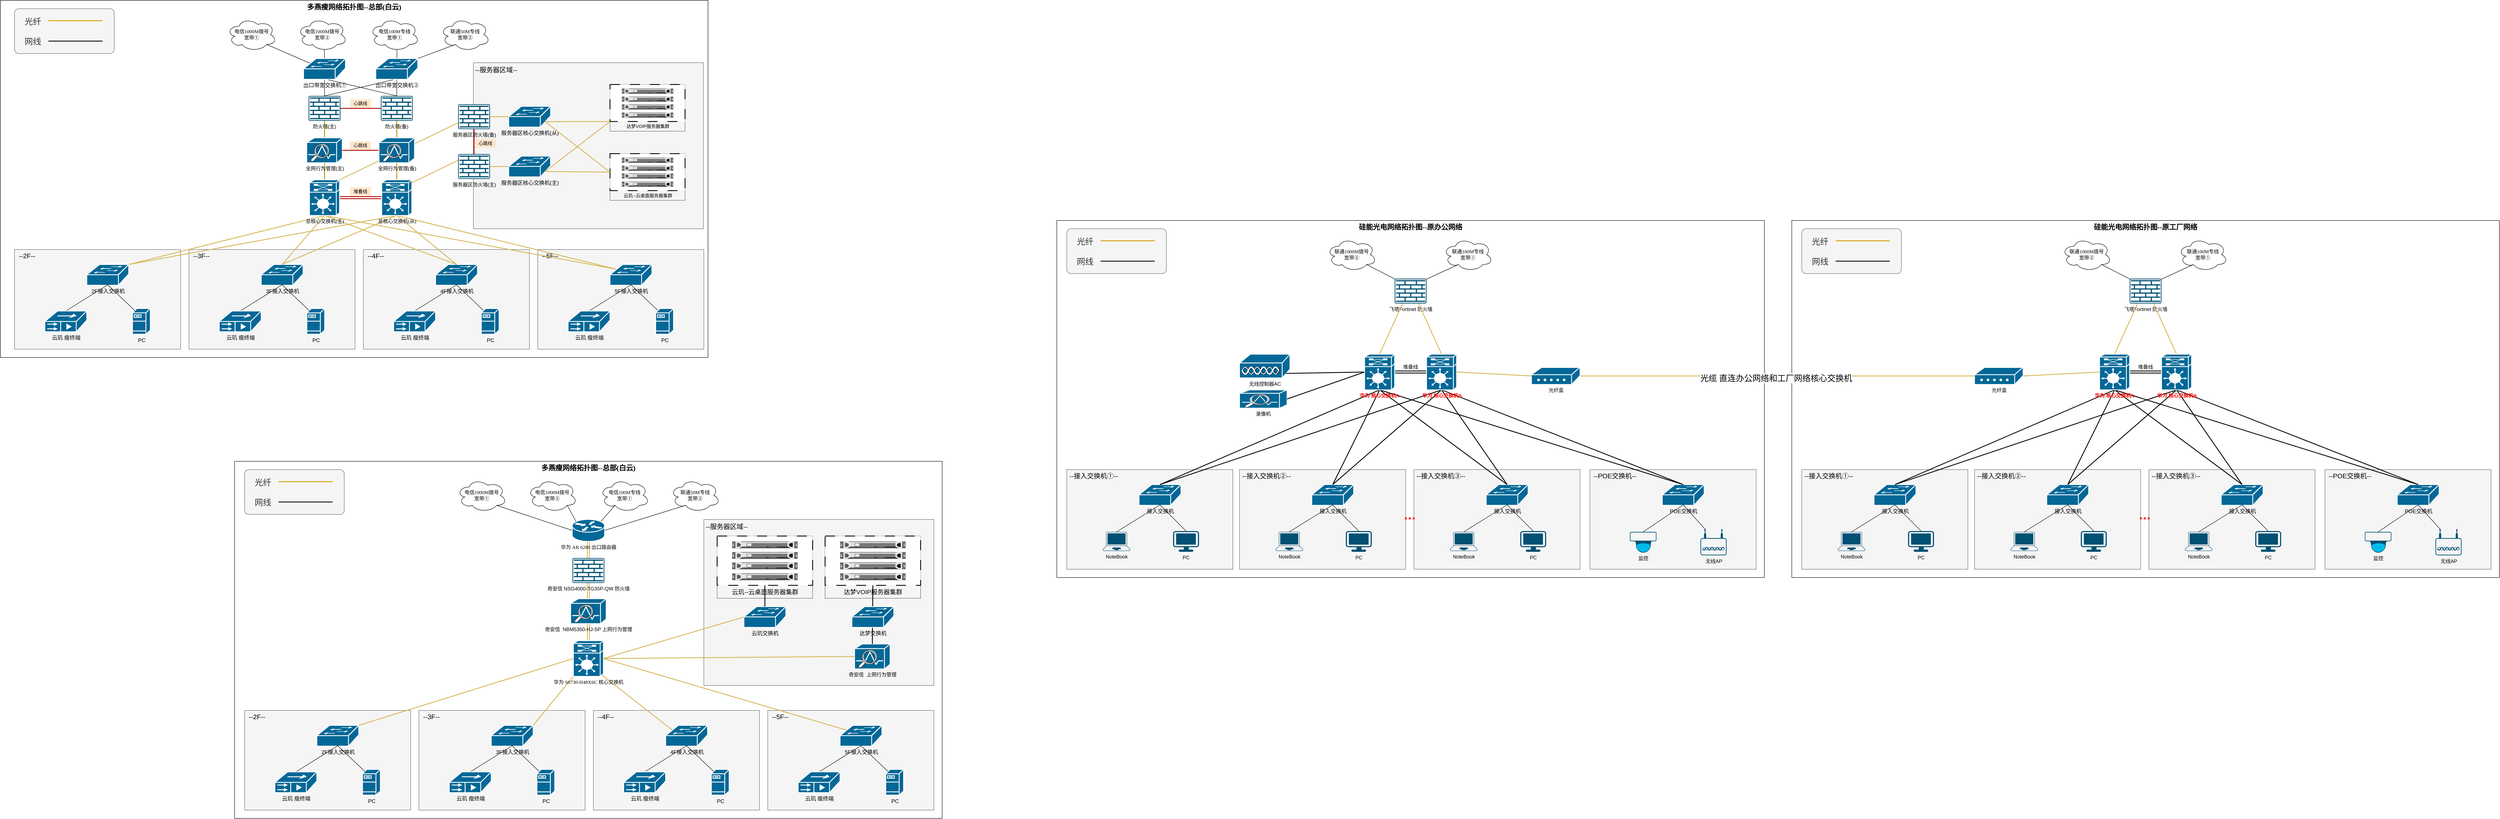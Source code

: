 <mxfile version="22.1.7" type="github">
  <diagram name="Page-1" id="c37626ed-c26b-45fb-9056-f9ebc6bb27b6">
    <mxGraphModel dx="2333" dy="1242" grid="1" gridSize="10" guides="1" tooltips="1" connect="1" arrows="1" fold="1" page="1" pageScale="1" pageWidth="1100" pageHeight="850" background="none" math="0" shadow="0">
      <root>
        <mxCell id="0" />
        <mxCell id="1" parent="0" />
        <mxCell id="1c7a67bf8fd3230f-83" value="&lt;font style=&quot;font-size: 17px;&quot;&gt;多燕瘦网络拓扑图--总部(白云)&lt;/font&gt;" style="whiteSpace=wrap;html=1;rounded=0;shadow=0;comic=0;strokeWidth=1;fontFamily=Verdana;fontSize=14;verticalAlign=top;fontStyle=1;" parent="1" vertex="1">
          <mxGeometry x="496" y="50" width="1704" height="860" as="geometry" />
        </mxCell>
        <mxCell id="QDnWGc42BfGMvYn1_fHW-36" value="" style="group" parent="1" vertex="1" connectable="0">
          <mxGeometry x="530" y="650" width="400" height="240" as="geometry" />
        </mxCell>
        <mxCell id="QDnWGc42BfGMvYn1_fHW-24" value="" style="whiteSpace=wrap;html=1;fillColor=#f5f5f5;strokeColor=#666666;fontColor=#333333;" parent="QDnWGc42BfGMvYn1_fHW-36" vertex="1">
          <mxGeometry width="400" height="240" as="geometry" />
        </mxCell>
        <mxCell id="QDnWGc42BfGMvYn1_fHW-25" value="&lt;font style=&quot;font-size: 16px;&quot;&gt;--2F--&lt;/font&gt;" style="text;strokeColor=none;align=center;fillColor=none;html=1;verticalAlign=middle;whiteSpace=wrap;rounded=0;" parent="QDnWGc42BfGMvYn1_fHW-36" vertex="1">
          <mxGeometry width="60" height="30" as="geometry" />
        </mxCell>
        <mxCell id="QDnWGc42BfGMvYn1_fHW-35" value="" style="group" parent="QDnWGc42BfGMvYn1_fHW-36" vertex="1" connectable="0">
          <mxGeometry x="73" y="36" width="254" height="168" as="geometry" />
        </mxCell>
        <mxCell id="QDnWGc42BfGMvYn1_fHW-26" value="2F接入交换机" style="shape=mxgraph.cisco.switches.workgroup_switch;sketch=0;html=1;pointerEvents=1;dashed=0;fillColor=#036897;strokeColor=#ffffff;strokeWidth=2;verticalLabelPosition=bottom;verticalAlign=top;align=center;outlineConnect=0;fontSize=13;" parent="QDnWGc42BfGMvYn1_fHW-35" vertex="1">
          <mxGeometry x="101" width="101" height="50" as="geometry" />
        </mxCell>
        <mxCell id="QDnWGc42BfGMvYn1_fHW-34" style="rounded=0;orthogonalLoop=1;jettySize=auto;html=1;exitX=0.5;exitY=0;exitDx=0;exitDy=0;exitPerimeter=0;endArrow=none;endFill=0;entryX=0.5;entryY=0.98;entryDx=0;entryDy=0;entryPerimeter=0;" parent="QDnWGc42BfGMvYn1_fHW-35" source="QDnWGc42BfGMvYn1_fHW-27" target="QDnWGc42BfGMvYn1_fHW-26" edge="1">
          <mxGeometry relative="1" as="geometry" />
        </mxCell>
        <mxCell id="QDnWGc42BfGMvYn1_fHW-27" value="云玑 瘦终端" style="shape=mxgraph.cisco.misc.umg_series;sketch=0;html=1;pointerEvents=1;dashed=0;fillColor=#036897;strokeColor=#ffffff;strokeWidth=2;verticalLabelPosition=bottom;verticalAlign=top;align=center;outlineConnect=0;fontSize=13;" parent="QDnWGc42BfGMvYn1_fHW-35" vertex="1">
          <mxGeometry y="112" width="101" height="50" as="geometry" />
        </mxCell>
        <mxCell id="QDnWGc42BfGMvYn1_fHW-30" value="PC" style="shape=mxgraph.cisco.servers.fileserver;sketch=0;html=1;pointerEvents=1;dashed=0;fillColor=#036897;strokeColor=#ffffff;strokeWidth=2;verticalLabelPosition=bottom;verticalAlign=top;align=center;outlineConnect=0;fontSize=13;" parent="QDnWGc42BfGMvYn1_fHW-35" vertex="1">
          <mxGeometry x="211" y="106" width="43" height="62" as="geometry" />
        </mxCell>
        <mxCell id="QDnWGc42BfGMvYn1_fHW-33" value="" style="endArrow=none;html=1;rounded=0;entryX=0.5;entryY=0.98;entryDx=0;entryDy=0;entryPerimeter=0;exitX=0.13;exitY=0.08;exitDx=0;exitDy=0;exitPerimeter=0;" parent="QDnWGc42BfGMvYn1_fHW-35" source="QDnWGc42BfGMvYn1_fHW-30" target="QDnWGc42BfGMvYn1_fHW-26" edge="1">
          <mxGeometry width="50" height="50" relative="1" as="geometry">
            <mxPoint x="202" y="170" as="sourcePoint" />
            <mxPoint x="252" y="120" as="targetPoint" />
          </mxGeometry>
        </mxCell>
        <mxCell id="QDnWGc42BfGMvYn1_fHW-37" value="" style="group" parent="1" vertex="1" connectable="0">
          <mxGeometry x="950" y="650" width="400" height="240" as="geometry" />
        </mxCell>
        <mxCell id="QDnWGc42BfGMvYn1_fHW-38" value="" style="whiteSpace=wrap;html=1;fillColor=#f5f5f5;strokeColor=#666666;fontColor=#333333;" parent="QDnWGc42BfGMvYn1_fHW-37" vertex="1">
          <mxGeometry width="400" height="240" as="geometry" />
        </mxCell>
        <mxCell id="QDnWGc42BfGMvYn1_fHW-39" value="&lt;font style=&quot;font-size: 16px;&quot;&gt;--3F--&lt;/font&gt;" style="text;strokeColor=none;align=center;fillColor=none;html=1;verticalAlign=middle;whiteSpace=wrap;rounded=0;" parent="QDnWGc42BfGMvYn1_fHW-37" vertex="1">
          <mxGeometry width="60" height="30" as="geometry" />
        </mxCell>
        <mxCell id="QDnWGc42BfGMvYn1_fHW-40" value="" style="group" parent="QDnWGc42BfGMvYn1_fHW-37" vertex="1" connectable="0">
          <mxGeometry x="73" y="36" width="254" height="168" as="geometry" />
        </mxCell>
        <mxCell id="QDnWGc42BfGMvYn1_fHW-41" value="3F接入交换机" style="shape=mxgraph.cisco.switches.workgroup_switch;sketch=0;html=1;pointerEvents=1;dashed=0;fillColor=#036897;strokeColor=#ffffff;strokeWidth=2;verticalLabelPosition=bottom;verticalAlign=top;align=center;outlineConnect=0;fontSize=13;" parent="QDnWGc42BfGMvYn1_fHW-40" vertex="1">
          <mxGeometry x="101" width="101" height="50" as="geometry" />
        </mxCell>
        <mxCell id="QDnWGc42BfGMvYn1_fHW-42" style="rounded=0;orthogonalLoop=1;jettySize=auto;html=1;exitX=0.5;exitY=0;exitDx=0;exitDy=0;exitPerimeter=0;endArrow=none;endFill=0;entryX=0.5;entryY=0.98;entryDx=0;entryDy=0;entryPerimeter=0;" parent="QDnWGc42BfGMvYn1_fHW-40" source="QDnWGc42BfGMvYn1_fHW-43" target="QDnWGc42BfGMvYn1_fHW-41" edge="1">
          <mxGeometry relative="1" as="geometry" />
        </mxCell>
        <mxCell id="QDnWGc42BfGMvYn1_fHW-43" value="云玑 瘦终端" style="shape=mxgraph.cisco.misc.umg_series;sketch=0;html=1;pointerEvents=1;dashed=0;fillColor=#036897;strokeColor=#ffffff;strokeWidth=2;verticalLabelPosition=bottom;verticalAlign=top;align=center;outlineConnect=0;fontSize=13;" parent="QDnWGc42BfGMvYn1_fHW-40" vertex="1">
          <mxGeometry y="112" width="101" height="50" as="geometry" />
        </mxCell>
        <mxCell id="QDnWGc42BfGMvYn1_fHW-44" value="PC" style="shape=mxgraph.cisco.servers.fileserver;sketch=0;html=1;pointerEvents=1;dashed=0;fillColor=#036897;strokeColor=#ffffff;strokeWidth=2;verticalLabelPosition=bottom;verticalAlign=top;align=center;outlineConnect=0;fontSize=13;" parent="QDnWGc42BfGMvYn1_fHW-40" vertex="1">
          <mxGeometry x="211" y="106" width="43" height="62" as="geometry" />
        </mxCell>
        <mxCell id="QDnWGc42BfGMvYn1_fHW-45" value="" style="endArrow=none;html=1;rounded=0;entryX=0.5;entryY=0.98;entryDx=0;entryDy=0;entryPerimeter=0;exitX=0.13;exitY=0.08;exitDx=0;exitDy=0;exitPerimeter=0;" parent="QDnWGc42BfGMvYn1_fHW-40" source="QDnWGc42BfGMvYn1_fHW-44" target="QDnWGc42BfGMvYn1_fHW-41" edge="1">
          <mxGeometry width="50" height="50" relative="1" as="geometry">
            <mxPoint x="202" y="170" as="sourcePoint" />
            <mxPoint x="252" y="120" as="targetPoint" />
          </mxGeometry>
        </mxCell>
        <mxCell id="QDnWGc42BfGMvYn1_fHW-46" value="" style="group" parent="1" vertex="1" connectable="0">
          <mxGeometry x="1370" y="650" width="400" height="240" as="geometry" />
        </mxCell>
        <mxCell id="QDnWGc42BfGMvYn1_fHW-47" value="" style="whiteSpace=wrap;html=1;fillColor=#f5f5f5;strokeColor=#666666;fontColor=#333333;" parent="QDnWGc42BfGMvYn1_fHW-46" vertex="1">
          <mxGeometry width="400" height="240" as="geometry" />
        </mxCell>
        <mxCell id="QDnWGc42BfGMvYn1_fHW-48" value="&lt;font style=&quot;font-size: 16px;&quot;&gt;--4F--&lt;/font&gt;" style="text;strokeColor=none;align=center;fillColor=none;html=1;verticalAlign=middle;whiteSpace=wrap;rounded=0;" parent="QDnWGc42BfGMvYn1_fHW-46" vertex="1">
          <mxGeometry width="60" height="30" as="geometry" />
        </mxCell>
        <mxCell id="QDnWGc42BfGMvYn1_fHW-49" value="" style="group" parent="QDnWGc42BfGMvYn1_fHW-46" vertex="1" connectable="0">
          <mxGeometry x="73" y="36" width="254" height="168" as="geometry" />
        </mxCell>
        <mxCell id="QDnWGc42BfGMvYn1_fHW-50" value="4F接入交换机" style="shape=mxgraph.cisco.switches.workgroup_switch;sketch=0;html=1;pointerEvents=1;dashed=0;fillColor=#036897;strokeColor=#ffffff;strokeWidth=2;verticalLabelPosition=bottom;verticalAlign=top;align=center;outlineConnect=0;fontSize=13;" parent="QDnWGc42BfGMvYn1_fHW-49" vertex="1">
          <mxGeometry x="101" width="101" height="50" as="geometry" />
        </mxCell>
        <mxCell id="QDnWGc42BfGMvYn1_fHW-51" style="rounded=0;orthogonalLoop=1;jettySize=auto;html=1;exitX=0.5;exitY=0;exitDx=0;exitDy=0;exitPerimeter=0;endArrow=none;endFill=0;entryX=0.5;entryY=0.98;entryDx=0;entryDy=0;entryPerimeter=0;" parent="QDnWGc42BfGMvYn1_fHW-49" source="QDnWGc42BfGMvYn1_fHW-52" target="QDnWGc42BfGMvYn1_fHW-50" edge="1">
          <mxGeometry relative="1" as="geometry" />
        </mxCell>
        <mxCell id="QDnWGc42BfGMvYn1_fHW-52" value="云玑 瘦终端" style="shape=mxgraph.cisco.misc.umg_series;sketch=0;html=1;pointerEvents=1;dashed=0;fillColor=#036897;strokeColor=#ffffff;strokeWidth=2;verticalLabelPosition=bottom;verticalAlign=top;align=center;outlineConnect=0;fontSize=13;" parent="QDnWGc42BfGMvYn1_fHW-49" vertex="1">
          <mxGeometry y="112" width="101" height="50" as="geometry" />
        </mxCell>
        <mxCell id="QDnWGc42BfGMvYn1_fHW-53" value="PC" style="shape=mxgraph.cisco.servers.fileserver;sketch=0;html=1;pointerEvents=1;dashed=0;fillColor=#036897;strokeColor=#ffffff;strokeWidth=2;verticalLabelPosition=bottom;verticalAlign=top;align=center;outlineConnect=0;fontSize=13;" parent="QDnWGc42BfGMvYn1_fHW-49" vertex="1">
          <mxGeometry x="211" y="106" width="43" height="62" as="geometry" />
        </mxCell>
        <mxCell id="QDnWGc42BfGMvYn1_fHW-54" value="" style="endArrow=none;html=1;rounded=0;entryX=0.5;entryY=0.98;entryDx=0;entryDy=0;entryPerimeter=0;exitX=0.13;exitY=0.08;exitDx=0;exitDy=0;exitPerimeter=0;" parent="QDnWGc42BfGMvYn1_fHW-49" source="QDnWGc42BfGMvYn1_fHW-53" target="QDnWGc42BfGMvYn1_fHW-50" edge="1">
          <mxGeometry width="50" height="50" relative="1" as="geometry">
            <mxPoint x="202" y="170" as="sourcePoint" />
            <mxPoint x="252" y="120" as="targetPoint" />
          </mxGeometry>
        </mxCell>
        <mxCell id="QDnWGc42BfGMvYn1_fHW-55" value="" style="group" parent="1" vertex="1" connectable="0">
          <mxGeometry x="1790" y="650" width="400" height="240" as="geometry" />
        </mxCell>
        <mxCell id="QDnWGc42BfGMvYn1_fHW-56" value="" style="whiteSpace=wrap;html=1;fillColor=#f5f5f5;strokeColor=#666666;fontColor=#333333;" parent="QDnWGc42BfGMvYn1_fHW-55" vertex="1">
          <mxGeometry width="400" height="240" as="geometry" />
        </mxCell>
        <mxCell id="QDnWGc42BfGMvYn1_fHW-57" value="&lt;font style=&quot;font-size: 16px;&quot;&gt;--5F--&lt;/font&gt;" style="text;strokeColor=none;align=center;fillColor=none;html=1;verticalAlign=middle;whiteSpace=wrap;rounded=0;" parent="QDnWGc42BfGMvYn1_fHW-55" vertex="1">
          <mxGeometry width="60" height="30" as="geometry" />
        </mxCell>
        <mxCell id="QDnWGc42BfGMvYn1_fHW-58" value="" style="group" parent="QDnWGc42BfGMvYn1_fHW-55" vertex="1" connectable="0">
          <mxGeometry x="73" y="36" width="254" height="168" as="geometry" />
        </mxCell>
        <mxCell id="QDnWGc42BfGMvYn1_fHW-59" value="5F接入交换机" style="shape=mxgraph.cisco.switches.workgroup_switch;sketch=0;html=1;pointerEvents=1;dashed=0;fillColor=#036897;strokeColor=#ffffff;strokeWidth=2;verticalLabelPosition=bottom;verticalAlign=top;align=center;outlineConnect=0;fontSize=13;" parent="QDnWGc42BfGMvYn1_fHW-58" vertex="1">
          <mxGeometry x="101" width="101" height="50" as="geometry" />
        </mxCell>
        <mxCell id="QDnWGc42BfGMvYn1_fHW-60" style="rounded=0;orthogonalLoop=1;jettySize=auto;html=1;exitX=0.5;exitY=0;exitDx=0;exitDy=0;exitPerimeter=0;endArrow=none;endFill=0;entryX=0.5;entryY=0.98;entryDx=0;entryDy=0;entryPerimeter=0;" parent="QDnWGc42BfGMvYn1_fHW-58" source="QDnWGc42BfGMvYn1_fHW-61" target="QDnWGc42BfGMvYn1_fHW-59" edge="1">
          <mxGeometry relative="1" as="geometry" />
        </mxCell>
        <mxCell id="QDnWGc42BfGMvYn1_fHW-61" value="云玑 瘦终端" style="shape=mxgraph.cisco.misc.umg_series;sketch=0;html=1;pointerEvents=1;dashed=0;fillColor=#036897;strokeColor=#ffffff;strokeWidth=2;verticalLabelPosition=bottom;verticalAlign=top;align=center;outlineConnect=0;fontSize=13;" parent="QDnWGc42BfGMvYn1_fHW-58" vertex="1">
          <mxGeometry y="112" width="101" height="50" as="geometry" />
        </mxCell>
        <mxCell id="QDnWGc42BfGMvYn1_fHW-62" value="PC" style="shape=mxgraph.cisco.servers.fileserver;sketch=0;html=1;pointerEvents=1;dashed=0;fillColor=#036897;strokeColor=#ffffff;strokeWidth=2;verticalLabelPosition=bottom;verticalAlign=top;align=center;outlineConnect=0;fontSize=13;" parent="QDnWGc42BfGMvYn1_fHW-58" vertex="1">
          <mxGeometry x="211" y="106" width="43" height="62" as="geometry" />
        </mxCell>
        <mxCell id="QDnWGc42BfGMvYn1_fHW-63" value="" style="endArrow=none;html=1;rounded=0;entryX=0.5;entryY=0.98;entryDx=0;entryDy=0;entryPerimeter=0;exitX=0.13;exitY=0.08;exitDx=0;exitDy=0;exitPerimeter=0;" parent="QDnWGc42BfGMvYn1_fHW-58" source="QDnWGc42BfGMvYn1_fHW-62" target="QDnWGc42BfGMvYn1_fHW-59" edge="1">
          <mxGeometry width="50" height="50" relative="1" as="geometry">
            <mxPoint x="202" y="170" as="sourcePoint" />
            <mxPoint x="252" y="120" as="targetPoint" />
          </mxGeometry>
        </mxCell>
        <mxCell id="QDnWGc42BfGMvYn1_fHW-4" value="" style="group" parent="1" vertex="1" connectable="0">
          <mxGeometry x="1041" y="92" width="634" height="80" as="geometry" />
        </mxCell>
        <mxCell id="1c7a67bf8fd3230f-15" value="电信1000M拨号&lt;br&gt;宽带①" style="ellipse;shape=cloud;whiteSpace=wrap;html=1;rounded=0;shadow=0;comic=0;strokeWidth=1;fontFamily=Verdana;fontSize=12;" parent="QDnWGc42BfGMvYn1_fHW-4" vertex="1">
          <mxGeometry width="120" height="80" as="geometry" />
        </mxCell>
        <mxCell id="QDnWGc42BfGMvYn1_fHW-1" value="电信1000M拨号&lt;br&gt;宽带②" style="ellipse;shape=cloud;whiteSpace=wrap;html=1;rounded=0;shadow=0;comic=0;strokeWidth=1;fontFamily=Verdana;fontSize=12;" parent="QDnWGc42BfGMvYn1_fHW-4" vertex="1">
          <mxGeometry x="170" width="120" height="80" as="geometry" />
        </mxCell>
        <mxCell id="QDnWGc42BfGMvYn1_fHW-2" value="电信100M专线&lt;br&gt;宽带①" style="ellipse;shape=cloud;whiteSpace=wrap;html=1;rounded=0;shadow=0;comic=0;strokeWidth=1;fontFamily=Verdana;fontSize=12;" parent="QDnWGc42BfGMvYn1_fHW-4" vertex="1">
          <mxGeometry x="344" width="120" height="80" as="geometry" />
        </mxCell>
        <mxCell id="QDnWGc42BfGMvYn1_fHW-3" value="联通50M专线&lt;br&gt;宽带②" style="ellipse;shape=cloud;whiteSpace=wrap;html=1;rounded=0;shadow=0;comic=0;strokeWidth=1;fontFamily=Verdana;fontSize=12;" parent="QDnWGc42BfGMvYn1_fHW-4" vertex="1">
          <mxGeometry x="514" width="120" height="80" as="geometry" />
        </mxCell>
        <mxCell id="QDnWGc42BfGMvYn1_fHW-13" style="orthogonalLoop=1;jettySize=auto;html=1;exitX=0.8;exitY=0.8;exitDx=0;exitDy=0;exitPerimeter=0;entryX=0.16;entryY=0.23;entryDx=0;entryDy=0;entryPerimeter=0;strokeWidth=1;strokeColor=default;rounded=0;startArrow=none;startFill=0;endArrow=none;endFill=0;" parent="1" source="1c7a67bf8fd3230f-15" target="5VeJD5BGMnVlJjGSpXp7-97" edge="1">
          <mxGeometry relative="1" as="geometry">
            <mxPoint x="1319" y="216.5" as="targetPoint" />
          </mxGeometry>
        </mxCell>
        <mxCell id="QDnWGc42BfGMvYn1_fHW-14" style="orthogonalLoop=1;jettySize=auto;html=1;exitX=0.55;exitY=0.95;exitDx=0;exitDy=0;exitPerimeter=0;entryX=0.5;entryY=0;entryDx=0;entryDy=0;entryPerimeter=0;strokeWidth=1;strokeColor=default;rounded=0;startArrow=none;startFill=0;endArrow=none;endFill=0;" parent="1" target="5VeJD5BGMnVlJjGSpXp7-97" edge="1">
          <mxGeometry relative="1" as="geometry">
            <mxPoint x="1276" y="168" as="sourcePoint" />
            <mxPoint x="1327.36" y="195.3" as="targetPoint" />
          </mxGeometry>
        </mxCell>
        <mxCell id="QDnWGc42BfGMvYn1_fHW-15" style="orthogonalLoop=1;jettySize=auto;html=1;entryX=0.55;entryY=0.95;entryDx=0;entryDy=0;entryPerimeter=0;strokeWidth=1;strokeColor=default;rounded=0;startArrow=none;startFill=0;endArrow=none;endFill=0;" parent="1" source="5VeJD5BGMnVlJjGSpXp7-98" target="QDnWGc42BfGMvYn1_fHW-2" edge="1">
          <mxGeometry relative="1" as="geometry">
            <mxPoint x="1387.64" y="195.3" as="sourcePoint" />
            <mxPoint x="1339" y="237" as="targetPoint" />
          </mxGeometry>
        </mxCell>
        <mxCell id="QDnWGc42BfGMvYn1_fHW-16" style="orthogonalLoop=1;jettySize=auto;html=1;entryX=0.31;entryY=0.8;entryDx=0;entryDy=0;entryPerimeter=0;strokeWidth=1;strokeColor=default;rounded=0;startArrow=none;startFill=0;endArrow=none;endFill=0;exitX=1;exitY=0;exitDx=0;exitDy=0;exitPerimeter=0;" parent="1" source="5VeJD5BGMnVlJjGSpXp7-98" target="QDnWGc42BfGMvYn1_fHW-3" edge="1">
          <mxGeometry relative="1" as="geometry">
            <mxPoint x="1397" y="216.5" as="sourcePoint" />
            <mxPoint x="1349" y="247" as="targetPoint" />
          </mxGeometry>
        </mxCell>
        <mxCell id="QDnWGc42BfGMvYn1_fHW-67" value="" style="endArrow=none;html=1;rounded=0;entryX=0.5;entryY=1;entryDx=0;entryDy=0;entryPerimeter=0;exitX=1;exitY=0;exitDx=0;exitDy=0;exitPerimeter=0;fillColor=#fff2cc;strokeColor=#d6b656;strokeWidth=2;gradientColor=#ffd966;" parent="1" source="QDnWGc42BfGMvYn1_fHW-26" target="QDnWGc42BfGMvYn1_fHW-21" edge="1">
          <mxGeometry width="50" height="50" relative="1" as="geometry">
            <mxPoint x="1021.57" y="582" as="sourcePoint" />
            <mxPoint x="1021.57" y="343" as="targetPoint" />
          </mxGeometry>
        </mxCell>
        <mxCell id="QDnWGc42BfGMvYn1_fHW-68" value="" style="endArrow=none;html=1;rounded=0;entryX=0.5;entryY=1;entryDx=0;entryDy=0;entryPerimeter=0;exitX=0.5;exitY=0;exitDx=0;exitDy=0;exitPerimeter=0;fillColor=#fff2cc;strokeColor=#d6b656;strokeWidth=2;gradientColor=#ffd966;" parent="1" source="QDnWGc42BfGMvYn1_fHW-41" target="QDnWGc42BfGMvYn1_fHW-21" edge="1">
          <mxGeometry width="50" height="50" relative="1" as="geometry">
            <mxPoint x="815" y="696" as="sourcePoint" />
            <mxPoint x="1332" y="578" as="targetPoint" />
          </mxGeometry>
        </mxCell>
        <mxCell id="QDnWGc42BfGMvYn1_fHW-69" value="" style="endArrow=none;html=1;rounded=0;entryX=0.5;entryY=1;entryDx=0;entryDy=0;entryPerimeter=0;fillColor=#fff2cc;strokeColor=#d6b656;strokeWidth=2;gradientColor=#ffd966;exitX=0.5;exitY=0;exitDx=0;exitDy=0;exitPerimeter=0;" parent="1" source="QDnWGc42BfGMvYn1_fHW-50" target="QDnWGc42BfGMvYn1_fHW-21" edge="1">
          <mxGeometry width="50" height="50" relative="1" as="geometry">
            <mxPoint x="825" y="706" as="sourcePoint" />
            <mxPoint x="1342" y="588" as="targetPoint" />
          </mxGeometry>
        </mxCell>
        <mxCell id="QDnWGc42BfGMvYn1_fHW-72" value="&lt;div style=&quot;&quot;&gt;&lt;span style=&quot;font-size: 20px; background-color: initial;&quot;&gt;&amp;nbsp; &amp;nbsp; 光纤&lt;/span&gt;&lt;/div&gt;&lt;font style=&quot;&quot;&gt;&lt;div style=&quot;&quot;&gt;&lt;span style=&quot;font-size: 20px;&quot;&gt;&lt;br&gt;&lt;/span&gt;&lt;/div&gt;&lt;span style=&quot;font-size: 20px;&quot;&gt;&lt;div style=&quot;&quot;&gt;&lt;span style=&quot;background-color: initial;&quot;&gt;&amp;nbsp; &amp;nbsp; 网线&lt;/span&gt;&lt;/div&gt;&lt;/span&gt;&lt;/font&gt;" style="rounded=1;whiteSpace=wrap;html=1;align=left;arcSize=10;fillColor=#f5f5f5;fontColor=#333333;strokeColor=#666666;" parent="1" vertex="1">
          <mxGeometry x="530" y="70" width="240" height="108" as="geometry" />
        </mxCell>
        <mxCell id="QDnWGc42BfGMvYn1_fHW-73" value="" style="endArrow=none;html=1;rounded=0;exitX=0.255;exitY=0.465;exitDx=0;exitDy=0;exitPerimeter=0;fillColor=#ffcd28;gradientColor=#ffa500;strokeColor=#d79b00;strokeWidth=2;" parent="1" edge="1">
          <mxGeometry width="50" height="50" relative="1" as="geometry">
            <mxPoint x="611.52" y="99.0" as="sourcePoint" />
            <mxPoint x="742" y="99" as="targetPoint" />
          </mxGeometry>
        </mxCell>
        <mxCell id="QDnWGc42BfGMvYn1_fHW-74" value="" style="endArrow=none;html=1;rounded=0;exitX=0.255;exitY=0.465;exitDx=0;exitDy=0;exitPerimeter=0;strokeWidth=2;" parent="1" edge="1">
          <mxGeometry width="50" height="50" relative="1" as="geometry">
            <mxPoint x="611.52" y="148.0" as="sourcePoint" />
            <mxPoint x="742" y="148" as="targetPoint" />
          </mxGeometry>
        </mxCell>
        <mxCell id="5VeJD5BGMnVlJjGSpXp7-1" value="&lt;font style=&quot;font-size: 17px;&quot;&gt;多燕瘦网络拓扑图--总部(白云)&lt;/font&gt;" style="whiteSpace=wrap;html=1;rounded=0;shadow=0;comic=0;strokeWidth=1;fontFamily=Verdana;fontSize=14;verticalAlign=top;fontStyle=1;" parent="1" vertex="1">
          <mxGeometry x="1060" y="1160" width="1704" height="860" as="geometry" />
        </mxCell>
        <mxCell id="5VeJD5BGMnVlJjGSpXp7-2" value="" style="group" parent="1" vertex="1" connectable="0">
          <mxGeometry x="1084" y="1760" width="400" height="240" as="geometry" />
        </mxCell>
        <mxCell id="5VeJD5BGMnVlJjGSpXp7-3" value="" style="whiteSpace=wrap;html=1;fillColor=#f5f5f5;strokeColor=#666666;fontColor=#333333;" parent="5VeJD5BGMnVlJjGSpXp7-2" vertex="1">
          <mxGeometry width="400" height="240" as="geometry" />
        </mxCell>
        <mxCell id="5VeJD5BGMnVlJjGSpXp7-4" value="&lt;font style=&quot;font-size: 16px;&quot;&gt;--2F--&lt;/font&gt;" style="text;strokeColor=none;align=center;fillColor=none;html=1;verticalAlign=middle;whiteSpace=wrap;rounded=0;" parent="5VeJD5BGMnVlJjGSpXp7-2" vertex="1">
          <mxGeometry width="60" height="30" as="geometry" />
        </mxCell>
        <mxCell id="5VeJD5BGMnVlJjGSpXp7-5" value="" style="group" parent="5VeJD5BGMnVlJjGSpXp7-2" vertex="1" connectable="0">
          <mxGeometry x="73" y="36" width="254" height="168" as="geometry" />
        </mxCell>
        <mxCell id="5VeJD5BGMnVlJjGSpXp7-6" value="2F接入交换机" style="shape=mxgraph.cisco.switches.workgroup_switch;sketch=0;html=1;pointerEvents=1;dashed=0;fillColor=#036897;strokeColor=#ffffff;strokeWidth=2;verticalLabelPosition=bottom;verticalAlign=top;align=center;outlineConnect=0;fontSize=13;" parent="5VeJD5BGMnVlJjGSpXp7-5" vertex="1">
          <mxGeometry x="101" width="101" height="50" as="geometry" />
        </mxCell>
        <mxCell id="5VeJD5BGMnVlJjGSpXp7-7" style="rounded=0;orthogonalLoop=1;jettySize=auto;html=1;exitX=0.5;exitY=0;exitDx=0;exitDy=0;exitPerimeter=0;endArrow=none;endFill=0;entryX=0.5;entryY=0.98;entryDx=0;entryDy=0;entryPerimeter=0;" parent="5VeJD5BGMnVlJjGSpXp7-5" source="5VeJD5BGMnVlJjGSpXp7-8" target="5VeJD5BGMnVlJjGSpXp7-6" edge="1">
          <mxGeometry relative="1" as="geometry" />
        </mxCell>
        <mxCell id="5VeJD5BGMnVlJjGSpXp7-8" value="云玑 瘦终端" style="shape=mxgraph.cisco.misc.umg_series;sketch=0;html=1;pointerEvents=1;dashed=0;fillColor=#036897;strokeColor=#ffffff;strokeWidth=2;verticalLabelPosition=bottom;verticalAlign=top;align=center;outlineConnect=0;fontSize=13;" parent="5VeJD5BGMnVlJjGSpXp7-5" vertex="1">
          <mxGeometry y="112" width="101" height="50" as="geometry" />
        </mxCell>
        <mxCell id="5VeJD5BGMnVlJjGSpXp7-9" value="PC" style="shape=mxgraph.cisco.servers.fileserver;sketch=0;html=1;pointerEvents=1;dashed=0;fillColor=#036897;strokeColor=#ffffff;strokeWidth=2;verticalLabelPosition=bottom;verticalAlign=top;align=center;outlineConnect=0;fontSize=13;" parent="5VeJD5BGMnVlJjGSpXp7-5" vertex="1">
          <mxGeometry x="211" y="106" width="43" height="62" as="geometry" />
        </mxCell>
        <mxCell id="5VeJD5BGMnVlJjGSpXp7-10" value="" style="endArrow=none;html=1;rounded=0;entryX=0.5;entryY=0.98;entryDx=0;entryDy=0;entryPerimeter=0;exitX=0.13;exitY=0.08;exitDx=0;exitDy=0;exitPerimeter=0;" parent="5VeJD5BGMnVlJjGSpXp7-5" source="5VeJD5BGMnVlJjGSpXp7-9" target="5VeJD5BGMnVlJjGSpXp7-6" edge="1">
          <mxGeometry width="50" height="50" relative="1" as="geometry">
            <mxPoint x="202" y="170" as="sourcePoint" />
            <mxPoint x="252" y="120" as="targetPoint" />
          </mxGeometry>
        </mxCell>
        <mxCell id="5VeJD5BGMnVlJjGSpXp7-11" value="" style="group" parent="1" vertex="1" connectable="0">
          <mxGeometry x="1504" y="1760" width="400" height="240" as="geometry" />
        </mxCell>
        <mxCell id="5VeJD5BGMnVlJjGSpXp7-12" value="" style="whiteSpace=wrap;html=1;fillColor=#f5f5f5;strokeColor=#666666;fontColor=#333333;" parent="5VeJD5BGMnVlJjGSpXp7-11" vertex="1">
          <mxGeometry width="400" height="240" as="geometry" />
        </mxCell>
        <mxCell id="5VeJD5BGMnVlJjGSpXp7-13" value="&lt;font style=&quot;font-size: 16px;&quot;&gt;--3F--&lt;/font&gt;" style="text;strokeColor=none;align=center;fillColor=none;html=1;verticalAlign=middle;whiteSpace=wrap;rounded=0;" parent="5VeJD5BGMnVlJjGSpXp7-11" vertex="1">
          <mxGeometry width="60" height="30" as="geometry" />
        </mxCell>
        <mxCell id="5VeJD5BGMnVlJjGSpXp7-14" value="" style="group" parent="5VeJD5BGMnVlJjGSpXp7-11" vertex="1" connectable="0">
          <mxGeometry x="73" y="36" width="254" height="168" as="geometry" />
        </mxCell>
        <mxCell id="5VeJD5BGMnVlJjGSpXp7-15" value="3F接入交换机" style="shape=mxgraph.cisco.switches.workgroup_switch;sketch=0;html=1;pointerEvents=1;dashed=0;fillColor=#036897;strokeColor=#ffffff;strokeWidth=2;verticalLabelPosition=bottom;verticalAlign=top;align=center;outlineConnect=0;fontSize=13;" parent="5VeJD5BGMnVlJjGSpXp7-14" vertex="1">
          <mxGeometry x="101" width="101" height="50" as="geometry" />
        </mxCell>
        <mxCell id="5VeJD5BGMnVlJjGSpXp7-16" style="rounded=0;orthogonalLoop=1;jettySize=auto;html=1;exitX=0.5;exitY=0;exitDx=0;exitDy=0;exitPerimeter=0;endArrow=none;endFill=0;entryX=0.5;entryY=0.98;entryDx=0;entryDy=0;entryPerimeter=0;" parent="5VeJD5BGMnVlJjGSpXp7-14" source="5VeJD5BGMnVlJjGSpXp7-17" target="5VeJD5BGMnVlJjGSpXp7-15" edge="1">
          <mxGeometry relative="1" as="geometry" />
        </mxCell>
        <mxCell id="5VeJD5BGMnVlJjGSpXp7-17" value="云玑 瘦终端" style="shape=mxgraph.cisco.misc.umg_series;sketch=0;html=1;pointerEvents=1;dashed=0;fillColor=#036897;strokeColor=#ffffff;strokeWidth=2;verticalLabelPosition=bottom;verticalAlign=top;align=center;outlineConnect=0;fontSize=13;" parent="5VeJD5BGMnVlJjGSpXp7-14" vertex="1">
          <mxGeometry y="112" width="101" height="50" as="geometry" />
        </mxCell>
        <mxCell id="5VeJD5BGMnVlJjGSpXp7-18" value="PC" style="shape=mxgraph.cisco.servers.fileserver;sketch=0;html=1;pointerEvents=1;dashed=0;fillColor=#036897;strokeColor=#ffffff;strokeWidth=2;verticalLabelPosition=bottom;verticalAlign=top;align=center;outlineConnect=0;fontSize=13;" parent="5VeJD5BGMnVlJjGSpXp7-14" vertex="1">
          <mxGeometry x="211" y="106" width="43" height="62" as="geometry" />
        </mxCell>
        <mxCell id="5VeJD5BGMnVlJjGSpXp7-19" value="" style="endArrow=none;html=1;rounded=0;entryX=0.5;entryY=0.98;entryDx=0;entryDy=0;entryPerimeter=0;exitX=0.13;exitY=0.08;exitDx=0;exitDy=0;exitPerimeter=0;" parent="5VeJD5BGMnVlJjGSpXp7-14" source="5VeJD5BGMnVlJjGSpXp7-18" target="5VeJD5BGMnVlJjGSpXp7-15" edge="1">
          <mxGeometry width="50" height="50" relative="1" as="geometry">
            <mxPoint x="202" y="170" as="sourcePoint" />
            <mxPoint x="252" y="120" as="targetPoint" />
          </mxGeometry>
        </mxCell>
        <mxCell id="5VeJD5BGMnVlJjGSpXp7-20" value="" style="group" parent="1" vertex="1" connectable="0">
          <mxGeometry x="1924" y="1760" width="400" height="240" as="geometry" />
        </mxCell>
        <mxCell id="5VeJD5BGMnVlJjGSpXp7-21" value="" style="whiteSpace=wrap;html=1;fillColor=#f5f5f5;strokeColor=#666666;fontColor=#333333;" parent="5VeJD5BGMnVlJjGSpXp7-20" vertex="1">
          <mxGeometry width="400" height="240" as="geometry" />
        </mxCell>
        <mxCell id="5VeJD5BGMnVlJjGSpXp7-22" value="&lt;font style=&quot;font-size: 16px;&quot;&gt;--4F--&lt;/font&gt;" style="text;strokeColor=none;align=center;fillColor=none;html=1;verticalAlign=middle;whiteSpace=wrap;rounded=0;" parent="5VeJD5BGMnVlJjGSpXp7-20" vertex="1">
          <mxGeometry width="60" height="30" as="geometry" />
        </mxCell>
        <mxCell id="5VeJD5BGMnVlJjGSpXp7-23" value="" style="group" parent="5VeJD5BGMnVlJjGSpXp7-20" vertex="1" connectable="0">
          <mxGeometry x="73" y="36" width="254" height="168" as="geometry" />
        </mxCell>
        <mxCell id="5VeJD5BGMnVlJjGSpXp7-24" value="4F接入交换机" style="shape=mxgraph.cisco.switches.workgroup_switch;sketch=0;html=1;pointerEvents=1;dashed=0;fillColor=#036897;strokeColor=#ffffff;strokeWidth=2;verticalLabelPosition=bottom;verticalAlign=top;align=center;outlineConnect=0;fontSize=13;" parent="5VeJD5BGMnVlJjGSpXp7-23" vertex="1">
          <mxGeometry x="101" width="101" height="50" as="geometry" />
        </mxCell>
        <mxCell id="5VeJD5BGMnVlJjGSpXp7-25" style="rounded=0;orthogonalLoop=1;jettySize=auto;html=1;exitX=0.5;exitY=0;exitDx=0;exitDy=0;exitPerimeter=0;endArrow=none;endFill=0;entryX=0.5;entryY=0.98;entryDx=0;entryDy=0;entryPerimeter=0;" parent="5VeJD5BGMnVlJjGSpXp7-23" source="5VeJD5BGMnVlJjGSpXp7-26" target="5VeJD5BGMnVlJjGSpXp7-24" edge="1">
          <mxGeometry relative="1" as="geometry" />
        </mxCell>
        <mxCell id="5VeJD5BGMnVlJjGSpXp7-26" value="云玑 瘦终端" style="shape=mxgraph.cisco.misc.umg_series;sketch=0;html=1;pointerEvents=1;dashed=0;fillColor=#036897;strokeColor=#ffffff;strokeWidth=2;verticalLabelPosition=bottom;verticalAlign=top;align=center;outlineConnect=0;fontSize=13;" parent="5VeJD5BGMnVlJjGSpXp7-23" vertex="1">
          <mxGeometry y="112" width="101" height="50" as="geometry" />
        </mxCell>
        <mxCell id="5VeJD5BGMnVlJjGSpXp7-27" value="PC" style="shape=mxgraph.cisco.servers.fileserver;sketch=0;html=1;pointerEvents=1;dashed=0;fillColor=#036897;strokeColor=#ffffff;strokeWidth=2;verticalLabelPosition=bottom;verticalAlign=top;align=center;outlineConnect=0;fontSize=13;" parent="5VeJD5BGMnVlJjGSpXp7-23" vertex="1">
          <mxGeometry x="211" y="106" width="43" height="62" as="geometry" />
        </mxCell>
        <mxCell id="5VeJD5BGMnVlJjGSpXp7-28" value="" style="endArrow=none;html=1;rounded=0;entryX=0.5;entryY=0.98;entryDx=0;entryDy=0;entryPerimeter=0;exitX=0.13;exitY=0.08;exitDx=0;exitDy=0;exitPerimeter=0;" parent="5VeJD5BGMnVlJjGSpXp7-23" source="5VeJD5BGMnVlJjGSpXp7-27" target="5VeJD5BGMnVlJjGSpXp7-24" edge="1">
          <mxGeometry width="50" height="50" relative="1" as="geometry">
            <mxPoint x="202" y="170" as="sourcePoint" />
            <mxPoint x="252" y="120" as="targetPoint" />
          </mxGeometry>
        </mxCell>
        <mxCell id="5VeJD5BGMnVlJjGSpXp7-29" value="" style="group" parent="1" vertex="1" connectable="0">
          <mxGeometry x="2344" y="1760" width="400" height="240" as="geometry" />
        </mxCell>
        <mxCell id="5VeJD5BGMnVlJjGSpXp7-30" value="" style="whiteSpace=wrap;html=1;fillColor=#f5f5f5;strokeColor=#666666;fontColor=#333333;" parent="5VeJD5BGMnVlJjGSpXp7-29" vertex="1">
          <mxGeometry width="400" height="240" as="geometry" />
        </mxCell>
        <mxCell id="5VeJD5BGMnVlJjGSpXp7-31" value="&lt;font style=&quot;font-size: 16px;&quot;&gt;--5F--&lt;/font&gt;" style="text;strokeColor=none;align=center;fillColor=none;html=1;verticalAlign=middle;whiteSpace=wrap;rounded=0;" parent="5VeJD5BGMnVlJjGSpXp7-29" vertex="1">
          <mxGeometry width="60" height="30" as="geometry" />
        </mxCell>
        <mxCell id="5VeJD5BGMnVlJjGSpXp7-32" value="" style="group" parent="5VeJD5BGMnVlJjGSpXp7-29" vertex="1" connectable="0">
          <mxGeometry x="73" y="36" width="254" height="168" as="geometry" />
        </mxCell>
        <mxCell id="5VeJD5BGMnVlJjGSpXp7-33" value="5F接入交换机" style="shape=mxgraph.cisco.switches.workgroup_switch;sketch=0;html=1;pointerEvents=1;dashed=0;fillColor=#036897;strokeColor=#ffffff;strokeWidth=2;verticalLabelPosition=bottom;verticalAlign=top;align=center;outlineConnect=0;fontSize=13;" parent="5VeJD5BGMnVlJjGSpXp7-32" vertex="1">
          <mxGeometry x="101" width="101" height="50" as="geometry" />
        </mxCell>
        <mxCell id="5VeJD5BGMnVlJjGSpXp7-34" style="rounded=0;orthogonalLoop=1;jettySize=auto;html=1;exitX=0.5;exitY=0;exitDx=0;exitDy=0;exitPerimeter=0;endArrow=none;endFill=0;entryX=0.5;entryY=0.98;entryDx=0;entryDy=0;entryPerimeter=0;" parent="5VeJD5BGMnVlJjGSpXp7-32" source="5VeJD5BGMnVlJjGSpXp7-35" target="5VeJD5BGMnVlJjGSpXp7-33" edge="1">
          <mxGeometry relative="1" as="geometry" />
        </mxCell>
        <mxCell id="5VeJD5BGMnVlJjGSpXp7-35" value="云玑 瘦终端" style="shape=mxgraph.cisco.misc.umg_series;sketch=0;html=1;pointerEvents=1;dashed=0;fillColor=#036897;strokeColor=#ffffff;strokeWidth=2;verticalLabelPosition=bottom;verticalAlign=top;align=center;outlineConnect=0;fontSize=13;" parent="5VeJD5BGMnVlJjGSpXp7-32" vertex="1">
          <mxGeometry y="112" width="101" height="50" as="geometry" />
        </mxCell>
        <mxCell id="5VeJD5BGMnVlJjGSpXp7-36" value="PC" style="shape=mxgraph.cisco.servers.fileserver;sketch=0;html=1;pointerEvents=1;dashed=0;fillColor=#036897;strokeColor=#ffffff;strokeWidth=2;verticalLabelPosition=bottom;verticalAlign=top;align=center;outlineConnect=0;fontSize=13;" parent="5VeJD5BGMnVlJjGSpXp7-32" vertex="1">
          <mxGeometry x="211" y="106" width="43" height="62" as="geometry" />
        </mxCell>
        <mxCell id="5VeJD5BGMnVlJjGSpXp7-37" value="" style="endArrow=none;html=1;rounded=0;entryX=0.5;entryY=0.98;entryDx=0;entryDy=0;entryPerimeter=0;exitX=0.13;exitY=0.08;exitDx=0;exitDy=0;exitPerimeter=0;" parent="5VeJD5BGMnVlJjGSpXp7-32" source="5VeJD5BGMnVlJjGSpXp7-36" target="5VeJD5BGMnVlJjGSpXp7-33" edge="1">
          <mxGeometry width="50" height="50" relative="1" as="geometry">
            <mxPoint x="202" y="170" as="sourcePoint" />
            <mxPoint x="252" y="120" as="targetPoint" />
          </mxGeometry>
        </mxCell>
        <mxCell id="5VeJD5BGMnVlJjGSpXp7-38" value="" style="group" parent="1" vertex="1" connectable="0">
          <mxGeometry x="1595" y="1202" width="634" height="80" as="geometry" />
        </mxCell>
        <mxCell id="5VeJD5BGMnVlJjGSpXp7-39" value="电信1000M拨号&lt;br&gt;宽带①" style="ellipse;shape=cloud;whiteSpace=wrap;html=1;rounded=0;shadow=0;comic=0;strokeWidth=1;fontFamily=Verdana;fontSize=12;" parent="5VeJD5BGMnVlJjGSpXp7-38" vertex="1">
          <mxGeometry width="120" height="80" as="geometry" />
        </mxCell>
        <mxCell id="5VeJD5BGMnVlJjGSpXp7-40" value="电信1000M拨号&lt;br&gt;宽带②" style="ellipse;shape=cloud;whiteSpace=wrap;html=1;rounded=0;shadow=0;comic=0;strokeWidth=1;fontFamily=Verdana;fontSize=12;" parent="5VeJD5BGMnVlJjGSpXp7-38" vertex="1">
          <mxGeometry x="170" width="120" height="80" as="geometry" />
        </mxCell>
        <mxCell id="5VeJD5BGMnVlJjGSpXp7-41" value="电信100M专线&lt;br&gt;宽带①" style="ellipse;shape=cloud;whiteSpace=wrap;html=1;rounded=0;shadow=0;comic=0;strokeWidth=1;fontFamily=Verdana;fontSize=12;" parent="5VeJD5BGMnVlJjGSpXp7-38" vertex="1">
          <mxGeometry x="344" width="120" height="80" as="geometry" />
        </mxCell>
        <mxCell id="5VeJD5BGMnVlJjGSpXp7-42" value="联通50M专线&lt;br&gt;宽带②" style="ellipse;shape=cloud;whiteSpace=wrap;html=1;rounded=0;shadow=0;comic=0;strokeWidth=1;fontFamily=Verdana;fontSize=12;" parent="5VeJD5BGMnVlJjGSpXp7-38" vertex="1">
          <mxGeometry x="514" width="120" height="80" as="geometry" />
        </mxCell>
        <mxCell id="5VeJD5BGMnVlJjGSpXp7-43" style="orthogonalLoop=1;jettySize=auto;html=1;exitX=0.8;exitY=0.8;exitDx=0;exitDy=0;exitPerimeter=0;entryX=0;entryY=0.5;entryDx=0;entryDy=0;entryPerimeter=0;strokeWidth=1;strokeColor=default;rounded=0;startArrow=none;startFill=0;endArrow=none;endFill=0;" parent="1" source="5VeJD5BGMnVlJjGSpXp7-39" target="5VeJD5BGMnVlJjGSpXp7-54" edge="1">
          <mxGeometry relative="1" as="geometry" />
        </mxCell>
        <mxCell id="5VeJD5BGMnVlJjGSpXp7-44" style="orthogonalLoop=1;jettySize=auto;html=1;exitX=0.8;exitY=0.8;exitDx=0;exitDy=0;exitPerimeter=0;entryX=0.12;entryY=0.1;entryDx=0;entryDy=0;entryPerimeter=0;strokeWidth=1;strokeColor=default;rounded=0;startArrow=none;startFill=0;endArrow=none;endFill=0;" parent="1" source="5VeJD5BGMnVlJjGSpXp7-40" target="5VeJD5BGMnVlJjGSpXp7-54" edge="1">
          <mxGeometry relative="1" as="geometry">
            <mxPoint x="1701" y="1276" as="sourcePoint" />
            <mxPoint x="1883" y="1337" as="targetPoint" />
          </mxGeometry>
        </mxCell>
        <mxCell id="5VeJD5BGMnVlJjGSpXp7-45" style="orthogonalLoop=1;jettySize=auto;html=1;exitX=0.88;exitY=0.1;exitDx=0;exitDy=0;exitPerimeter=0;entryX=0.31;entryY=0.8;entryDx=0;entryDy=0;entryPerimeter=0;strokeWidth=1;strokeColor=default;rounded=0;startArrow=none;startFill=0;endArrow=none;endFill=0;" parent="1" source="5VeJD5BGMnVlJjGSpXp7-54" target="5VeJD5BGMnVlJjGSpXp7-41" edge="1">
          <mxGeometry relative="1" as="geometry">
            <mxPoint x="1711" y="1286" as="sourcePoint" />
            <mxPoint x="1893" y="1347" as="targetPoint" />
          </mxGeometry>
        </mxCell>
        <mxCell id="5VeJD5BGMnVlJjGSpXp7-46" style="orthogonalLoop=1;jettySize=auto;html=1;exitX=1;exitY=0.5;exitDx=0;exitDy=0;exitPerimeter=0;entryX=0.31;entryY=0.8;entryDx=0;entryDy=0;entryPerimeter=0;strokeWidth=1;strokeColor=default;rounded=0;startArrow=none;startFill=0;endArrow=none;endFill=0;" parent="1" source="5VeJD5BGMnVlJjGSpXp7-54" target="5VeJD5BGMnVlJjGSpXp7-42" edge="1">
          <mxGeometry relative="1" as="geometry">
            <mxPoint x="1721" y="1296" as="sourcePoint" />
            <mxPoint x="1903" y="1357" as="targetPoint" />
          </mxGeometry>
        </mxCell>
        <mxCell id="5VeJD5BGMnVlJjGSpXp7-47" value="" style="endArrow=none;html=1;rounded=0;entryX=0.5;entryY=1;entryDx=0;entryDy=0;entryPerimeter=0;exitX=0.5;exitY=0;exitDx=0;exitDy=0;exitPerimeter=0;shape=link;fillColor=#fff2cc;strokeColor=#d6b656;strokeWidth=2;gradientColor=#ffd966;" parent="1" source="5VeJD5BGMnVlJjGSpXp7-55" target="5VeJD5BGMnVlJjGSpXp7-54" edge="1">
          <mxGeometry width="50" height="50" relative="1" as="geometry">
            <mxPoint x="1696" y="1520" as="sourcePoint" />
            <mxPoint x="1746" y="1470" as="targetPoint" />
          </mxGeometry>
        </mxCell>
        <mxCell id="5VeJD5BGMnVlJjGSpXp7-48" value="" style="endArrow=none;html=1;rounded=0;entryX=0;entryY=0.5;entryDx=0;entryDy=0;entryPerimeter=0;exitX=1;exitY=0;exitDx=0;exitDy=0;exitPerimeter=0;fillColor=#fff2cc;strokeColor=#d6b656;strokeWidth=2;gradientColor=#ffd966;" parent="1" source="5VeJD5BGMnVlJjGSpXp7-6" target="5VeJD5BGMnVlJjGSpXp7-55" edge="1">
          <mxGeometry width="50" height="50" relative="1" as="geometry">
            <mxPoint x="1575.57" y="1692" as="sourcePoint" />
            <mxPoint x="1575.57" y="1453" as="targetPoint" />
          </mxGeometry>
        </mxCell>
        <mxCell id="5VeJD5BGMnVlJjGSpXp7-49" value="" style="endArrow=none;html=1;rounded=0;entryX=0;entryY=1;entryDx=0;entryDy=0;entryPerimeter=0;exitX=1;exitY=0;exitDx=0;exitDy=0;exitPerimeter=0;fillColor=#fff2cc;strokeColor=#d6b656;strokeWidth=2;gradientColor=#ffd966;" parent="1" source="5VeJD5BGMnVlJjGSpXp7-15" target="5VeJD5BGMnVlJjGSpXp7-55" edge="1">
          <mxGeometry width="50" height="50" relative="1" as="geometry">
            <mxPoint x="1369" y="1806" as="sourcePoint" />
            <mxPoint x="1886" y="1688" as="targetPoint" />
          </mxGeometry>
        </mxCell>
        <mxCell id="5VeJD5BGMnVlJjGSpXp7-50" value="" style="endArrow=none;html=1;rounded=0;entryX=0.95;entryY=0.96;entryDx=0;entryDy=0;entryPerimeter=0;fillColor=#fff2cc;strokeColor=#d6b656;strokeWidth=2;gradientColor=#ffd966;exitX=0.16;exitY=0.23;exitDx=0;exitDy=0;exitPerimeter=0;" parent="1" source="5VeJD5BGMnVlJjGSpXp7-24" target="5VeJD5BGMnVlJjGSpXp7-55" edge="1">
          <mxGeometry width="50" height="50" relative="1" as="geometry">
            <mxPoint x="1379" y="1816" as="sourcePoint" />
            <mxPoint x="1896" y="1698" as="targetPoint" />
          </mxGeometry>
        </mxCell>
        <mxCell id="5VeJD5BGMnVlJjGSpXp7-51" value="" style="endArrow=none;html=1;rounded=0;entryX=1;entryY=0.5;entryDx=0;entryDy=0;entryPerimeter=0;fillColor=#fff2cc;strokeColor=#d6b656;strokeWidth=2;gradientColor=#ffd966;exitX=0.16;exitY=0.23;exitDx=0;exitDy=0;exitPerimeter=0;" parent="1" source="5VeJD5BGMnVlJjGSpXp7-33" target="5VeJD5BGMnVlJjGSpXp7-55" edge="1">
          <mxGeometry width="50" height="50" relative="1" as="geometry">
            <mxPoint x="2107" y="1796" as="sourcePoint" />
            <mxPoint x="1912" y="1678" as="targetPoint" />
          </mxGeometry>
        </mxCell>
        <mxCell id="5VeJD5BGMnVlJjGSpXp7-52" value="奇安信&amp;nbsp;&amp;nbsp;NBM5350-HJ-SP 上网行为管理" style="shape=mxgraph.cisco.misc.detector;sketch=0;html=1;pointerEvents=1;dashed=0;fillColor=#036897;strokeColor=#ffffff;strokeWidth=2;verticalLabelPosition=bottom;verticalAlign=top;align=center;outlineConnect=0;" parent="1" vertex="1">
          <mxGeometry x="1869.22" y="1491" width="85.56" height="60" as="geometry" />
        </mxCell>
        <mxCell id="5VeJD5BGMnVlJjGSpXp7-53" value="奇安信&amp;nbsp;NSG4000-TG35P-QW 防火墙" style="sketch=0;points=[[0.015,0.015,0],[0.985,0.015,0],[0.985,0.985,0],[0.015,0.985,0],[0.25,0,0],[0.5,0,0],[0.75,0,0],[1,0.25,0],[1,0.5,0],[1,0.75,0],[0.75,1,0],[0.5,1,0],[0.25,1,0],[0,0.75,0],[0,0.5,0],[0,0.25,0]];verticalLabelPosition=bottom;html=1;verticalAlign=top;aspect=fixed;align=center;pointerEvents=1;shape=mxgraph.cisco19.rect;prIcon=firewall;fillColor=#FAFAFA;strokeColor=#005073;" parent="1" vertex="1">
          <mxGeometry x="1873.6" y="1393" width="76.8" height="60" as="geometry" />
        </mxCell>
        <mxCell id="5VeJD5BGMnVlJjGSpXp7-54" value="华为 AR 6280 出口路由器" style="shape=mxgraph.cisco.routers.router;html=1;dashed=0;fillColor=#036897;strokeColor=#ffffff;strokeWidth=2;verticalLabelPosition=bottom;verticalAlign=top;rounded=0;shadow=0;comic=0;fontFamily=Verdana;fontSize=12;" parent="1" vertex="1">
          <mxGeometry x="1873" y="1300" width="78" height="53" as="geometry" />
        </mxCell>
        <mxCell id="5VeJD5BGMnVlJjGSpXp7-55" value="华为&amp;nbsp;S6730-H48X6C 核心交换机" style="shape=mxgraph.cisco.misc.route_switch_processor;html=1;dashed=0;fillColor=#036897;strokeColor=#ffffff;strokeWidth=2;verticalLabelPosition=bottom;verticalAlign=top;rounded=0;shadow=0;comic=0;fontFamily=Verdana;fontSize=12;" parent="1" vertex="1">
          <mxGeometry x="1875.8" y="1592" width="72.4" height="86" as="geometry" />
        </mxCell>
        <mxCell id="5VeJD5BGMnVlJjGSpXp7-56" value="&lt;div style=&quot;&quot;&gt;&lt;span style=&quot;font-size: 20px; background-color: initial;&quot;&gt;&amp;nbsp; &amp;nbsp; 光纤&lt;/span&gt;&lt;/div&gt;&lt;font style=&quot;&quot;&gt;&lt;div style=&quot;&quot;&gt;&lt;span style=&quot;font-size: 20px;&quot;&gt;&lt;br&gt;&lt;/span&gt;&lt;/div&gt;&lt;span style=&quot;font-size: 20px;&quot;&gt;&lt;div style=&quot;&quot;&gt;&lt;span style=&quot;background-color: initial;&quot;&gt;&amp;nbsp; &amp;nbsp; 网线&lt;/span&gt;&lt;/div&gt;&lt;/span&gt;&lt;/font&gt;" style="rounded=1;whiteSpace=wrap;html=1;align=left;arcSize=10;fillColor=#f5f5f5;fontColor=#333333;strokeColor=#666666;" parent="1" vertex="1">
          <mxGeometry x="1084" y="1180" width="240" height="108" as="geometry" />
        </mxCell>
        <mxCell id="5VeJD5BGMnVlJjGSpXp7-57" value="" style="endArrow=none;html=1;rounded=0;exitX=0.255;exitY=0.465;exitDx=0;exitDy=0;exitPerimeter=0;fillColor=#ffcd28;gradientColor=#ffa500;strokeColor=#d79b00;strokeWidth=2;" parent="1" edge="1">
          <mxGeometry width="50" height="50" relative="1" as="geometry">
            <mxPoint x="1165.52" y="1209" as="sourcePoint" />
            <mxPoint x="1296" y="1209" as="targetPoint" />
          </mxGeometry>
        </mxCell>
        <mxCell id="5VeJD5BGMnVlJjGSpXp7-58" value="" style="endArrow=none;html=1;rounded=0;exitX=0.255;exitY=0.465;exitDx=0;exitDy=0;exitPerimeter=0;strokeWidth=2;" parent="1" edge="1">
          <mxGeometry width="50" height="50" relative="1" as="geometry">
            <mxPoint x="1165.52" y="1258" as="sourcePoint" />
            <mxPoint x="1296" y="1258" as="targetPoint" />
          </mxGeometry>
        </mxCell>
        <mxCell id="5VeJD5BGMnVlJjGSpXp7-92" value="" style="group" parent="1" vertex="1" connectable="0">
          <mxGeometry x="2190" y="1300" width="554" height="400" as="geometry" />
        </mxCell>
        <mxCell id="5VeJD5BGMnVlJjGSpXp7-67" value="" style="whiteSpace=wrap;html=1;fillColor=#f5f5f5;strokeColor=#666666;fontColor=#333333;" parent="5VeJD5BGMnVlJjGSpXp7-92" vertex="1">
          <mxGeometry width="554" height="400" as="geometry" />
        </mxCell>
        <mxCell id="5VeJD5BGMnVlJjGSpXp7-68" value="&lt;font style=&quot;font-size: 16px;&quot;&gt;--服务器区域--&lt;/font&gt;" style="text;strokeColor=none;align=center;fillColor=none;html=1;verticalAlign=middle;whiteSpace=wrap;rounded=0;" parent="5VeJD5BGMnVlJjGSpXp7-92" vertex="1">
          <mxGeometry width="110" height="34.286" as="geometry" />
        </mxCell>
        <mxCell id="5VeJD5BGMnVlJjGSpXp7-85" value="奇安信&amp;nbsp; 上网行为管理" style="shape=mxgraph.cisco.misc.detector;sketch=0;html=1;pointerEvents=1;dashed=0;fillColor=#036897;strokeColor=#ffffff;strokeWidth=2;verticalLabelPosition=bottom;verticalAlign=top;align=center;outlineConnect=0;container=0;" parent="5VeJD5BGMnVlJjGSpXp7-92" vertex="1">
          <mxGeometry x="363" y="300" width="85.56" height="60" as="geometry" />
        </mxCell>
        <mxCell id="5VeJD5BGMnVlJjGSpXp7-76" value="" style="group;fillColor=#f5f5f5;fontColor=#333333;strokeColor=#666666;container=0;" parent="5VeJD5BGMnVlJjGSpXp7-92" vertex="1" connectable="0">
          <mxGeometry x="32" y="40" width="230" height="150" as="geometry" />
        </mxCell>
        <mxCell id="5VeJD5BGMnVlJjGSpXp7-65" value="" style="group;fillColor=#f5f5f5;fontColor=#333333;strokeColor=#666666;container=0;" parent="5VeJD5BGMnVlJjGSpXp7-92" vertex="1" connectable="0">
          <mxGeometry x="292" y="40" width="230" height="150" as="geometry" />
        </mxCell>
        <mxCell id="5VeJD5BGMnVlJjGSpXp7-90" value="云玑交换机" style="shape=mxgraph.cisco.switches.workgroup_switch;sketch=0;html=1;pointerEvents=1;dashed=0;fillColor=#036897;strokeColor=#ffffff;strokeWidth=2;verticalLabelPosition=bottom;verticalAlign=top;align=center;outlineConnect=0;fontSize=13;container=0;" parent="5VeJD5BGMnVlJjGSpXp7-92" vertex="1">
          <mxGeometry x="96.5" y="210" width="101" height="50" as="geometry" />
        </mxCell>
        <mxCell id="5VeJD5BGMnVlJjGSpXp7-94" style="edgeStyle=none;rounded=0;orthogonalLoop=1;jettySize=auto;html=1;exitX=0.5;exitY=0;exitDx=0;exitDy=0;entryX=0.5;entryY=0;entryDx=0;entryDy=0;entryPerimeter=0;endArrow=none;endFill=0;strokeWidth=2;" parent="5VeJD5BGMnVlJjGSpXp7-92" source="5VeJD5BGMnVlJjGSpXp7-82" target="5VeJD5BGMnVlJjGSpXp7-90" edge="1">
          <mxGeometry relative="1" as="geometry">
            <mxPoint x="107" y="245" as="sourcePoint" />
            <mxPoint x="-232" y="345" as="targetPoint" />
          </mxGeometry>
        </mxCell>
        <mxCell id="5VeJD5BGMnVlJjGSpXp7-77" value="" style="rounded=0;whiteSpace=wrap;html=1;dashed=1;dashPattern=12 12;strokeWidth=2;container=0;" parent="5VeJD5BGMnVlJjGSpXp7-92" vertex="1">
          <mxGeometry x="32" y="40" width="230" height="118.75" as="geometry" />
        </mxCell>
        <mxCell id="5VeJD5BGMnVlJjGSpXp7-78" value="" style="html=1;verticalLabelPosition=bottom;verticalAlign=top;outlineConnect=0;shadow=0;dashed=0;shape=mxgraph.rack.hpe_aruba.security.aruba_clearpass_c2000_front;container=0;" parent="5VeJD5BGMnVlJjGSpXp7-92" vertex="1">
          <mxGeometry x="68.378" y="53.125" width="157.25" height="16.25" as="geometry" />
        </mxCell>
        <mxCell id="5VeJD5BGMnVlJjGSpXp7-79" value="" style="html=1;verticalLabelPosition=bottom;verticalAlign=top;outlineConnect=0;shadow=0;dashed=0;shape=mxgraph.rack.hpe_aruba.security.aruba_clearpass_c2000_front;container=0;" parent="5VeJD5BGMnVlJjGSpXp7-92" vertex="1">
          <mxGeometry x="68.378" y="78.75" width="157.25" height="16.25" as="geometry" />
        </mxCell>
        <mxCell id="5VeJD5BGMnVlJjGSpXp7-80" value="" style="html=1;verticalLabelPosition=bottom;verticalAlign=top;outlineConnect=0;shadow=0;dashed=0;shape=mxgraph.rack.hpe_aruba.security.aruba_clearpass_c2000_front;container=0;" parent="5VeJD5BGMnVlJjGSpXp7-92" vertex="1">
          <mxGeometry x="68.378" y="103.75" width="157.25" height="16.25" as="geometry" />
        </mxCell>
        <mxCell id="5VeJD5BGMnVlJjGSpXp7-81" value="" style="html=1;verticalLabelPosition=bottom;verticalAlign=top;outlineConnect=0;shadow=0;dashed=0;shape=mxgraph.rack.hpe_aruba.security.aruba_clearpass_c2000_front;container=0;" parent="5VeJD5BGMnVlJjGSpXp7-92" vertex="1">
          <mxGeometry x="68.378" y="130" width="157.25" height="16.25" as="geometry" />
        </mxCell>
        <mxCell id="5VeJD5BGMnVlJjGSpXp7-82" value="&lt;font style=&quot;font-size: 15px;&quot;&gt;云玑--云桌面服务器集群&lt;/font&gt;" style="text;strokeColor=none;align=center;fillColor=none;html=1;verticalAlign=middle;whiteSpace=wrap;rounded=0;container=0;" parent="5VeJD5BGMnVlJjGSpXp7-92" vertex="1">
          <mxGeometry x="60.75" y="158.75" width="172.5" height="31.25" as="geometry" />
        </mxCell>
        <mxCell id="5VeJD5BGMnVlJjGSpXp7-59" value="" style="rounded=0;whiteSpace=wrap;html=1;dashed=1;dashPattern=12 12;strokeWidth=2;container=0;" parent="5VeJD5BGMnVlJjGSpXp7-92" vertex="1">
          <mxGeometry x="292" y="40" width="230" height="118.75" as="geometry" />
        </mxCell>
        <mxCell id="5VeJD5BGMnVlJjGSpXp7-60" value="" style="html=1;verticalLabelPosition=bottom;verticalAlign=top;outlineConnect=0;shadow=0;dashed=0;shape=mxgraph.rack.hpe_aruba.security.aruba_clearpass_c2000_front;container=0;" parent="5VeJD5BGMnVlJjGSpXp7-92" vertex="1">
          <mxGeometry x="328.378" y="53.125" width="157.25" height="16.25" as="geometry" />
        </mxCell>
        <mxCell id="5VeJD5BGMnVlJjGSpXp7-61" value="" style="html=1;verticalLabelPosition=bottom;verticalAlign=top;outlineConnect=0;shadow=0;dashed=0;shape=mxgraph.rack.hpe_aruba.security.aruba_clearpass_c2000_front;container=0;" parent="5VeJD5BGMnVlJjGSpXp7-92" vertex="1">
          <mxGeometry x="328.378" y="78.75" width="157.25" height="16.25" as="geometry" />
        </mxCell>
        <mxCell id="5VeJD5BGMnVlJjGSpXp7-62" value="" style="html=1;verticalLabelPosition=bottom;verticalAlign=top;outlineConnect=0;shadow=0;dashed=0;shape=mxgraph.rack.hpe_aruba.security.aruba_clearpass_c2000_front;container=0;" parent="5VeJD5BGMnVlJjGSpXp7-92" vertex="1">
          <mxGeometry x="328.378" y="103.75" width="157.25" height="16.25" as="geometry" />
        </mxCell>
        <mxCell id="5VeJD5BGMnVlJjGSpXp7-63" value="" style="html=1;verticalLabelPosition=bottom;verticalAlign=top;outlineConnect=0;shadow=0;dashed=0;shape=mxgraph.rack.hpe_aruba.security.aruba_clearpass_c2000_front;container=0;" parent="5VeJD5BGMnVlJjGSpXp7-92" vertex="1">
          <mxGeometry x="328.378" y="130" width="157.25" height="16.25" as="geometry" />
        </mxCell>
        <mxCell id="5VeJD5BGMnVlJjGSpXp7-64" value="&lt;span style=&quot;font-size: 15px;&quot;&gt;达梦VOIP服务器集群&lt;/span&gt;" style="text;strokeColor=none;align=center;fillColor=none;html=1;verticalAlign=middle;whiteSpace=wrap;rounded=0;container=0;" parent="5VeJD5BGMnVlJjGSpXp7-92" vertex="1">
          <mxGeometry x="320.75" y="158.75" width="172.5" height="31.25" as="geometry" />
        </mxCell>
        <mxCell id="5VeJD5BGMnVlJjGSpXp7-96" style="edgeStyle=none;rounded=0;orthogonalLoop=1;jettySize=auto;html=1;exitX=0.5;exitY=0;exitDx=0;exitDy=0;entryX=0.5;entryY=0;entryDx=0;entryDy=0;entryPerimeter=0;endArrow=none;endFill=0;strokeWidth=2;" parent="5VeJD5BGMnVlJjGSpXp7-92" source="5VeJD5BGMnVlJjGSpXp7-64" target="5VeJD5BGMnVlJjGSpXp7-85" edge="1">
          <mxGeometry relative="1" as="geometry">
            <mxPoint x="157" y="169" as="sourcePoint" />
            <mxPoint x="157" y="220" as="targetPoint" />
          </mxGeometry>
        </mxCell>
        <mxCell id="5VeJD5BGMnVlJjGSpXp7-91" value="达梦交换机" style="shape=mxgraph.cisco.switches.workgroup_switch;sketch=0;html=1;pointerEvents=1;dashed=0;fillColor=#036897;strokeColor=#ffffff;strokeWidth=2;verticalLabelPosition=bottom;verticalAlign=top;align=center;outlineConnect=0;fontSize=13;container=0;" parent="5VeJD5BGMnVlJjGSpXp7-92" vertex="1">
          <mxGeometry x="356.5" y="210" width="101" height="50" as="geometry" />
        </mxCell>
        <mxCell id="5VeJD5BGMnVlJjGSpXp7-86" style="edgeStyle=none;rounded=0;orthogonalLoop=1;jettySize=auto;html=1;exitX=0;exitY=0.5;exitDx=0;exitDy=0;entryX=1;entryY=0.5;entryDx=0;entryDy=0;entryPerimeter=0;endArrow=none;endFill=0;fillColor=#fff2cc;strokeColor=#d6b656;strokeWidth=2;gradientColor=#ffd966;exitPerimeter=0;" parent="1" source="5VeJD5BGMnVlJjGSpXp7-90" target="5VeJD5BGMnVlJjGSpXp7-55" edge="1">
          <mxGeometry relative="1" as="geometry" />
        </mxCell>
        <mxCell id="5VeJD5BGMnVlJjGSpXp7-95" style="edgeStyle=none;rounded=0;orthogonalLoop=1;jettySize=auto;html=1;entryX=1;entryY=0.5;entryDx=0;entryDy=0;entryPerimeter=0;endArrow=none;endFill=0;fillColor=#fff2cc;strokeColor=#d6b656;strokeWidth=2;gradientColor=#ffd966;exitX=0;exitY=0.5;exitDx=0;exitDy=0;exitPerimeter=0;" parent="1" source="5VeJD5BGMnVlJjGSpXp7-85" target="5VeJD5BGMnVlJjGSpXp7-55" edge="1">
          <mxGeometry relative="1" as="geometry">
            <mxPoint x="2297" y="1545" as="sourcePoint" />
            <mxPoint x="1958" y="1645" as="targetPoint" />
          </mxGeometry>
        </mxCell>
        <mxCell id="5VeJD5BGMnVlJjGSpXp7-103" style="orthogonalLoop=1;jettySize=auto;html=1;exitX=0.5;exitY=0.98;exitDx=0;exitDy=0;exitPerimeter=0;entryX=0.5;entryY=0;entryDx=0;entryDy=0;entryPerimeter=0;strokeWidth=1;strokeColor=default;rounded=0;startArrow=none;startFill=0;endArrow=none;endFill=0;" parent="1" source="5VeJD5BGMnVlJjGSpXp7-97" target="QDnWGc42BfGMvYn1_fHW-19" edge="1">
          <mxGeometry relative="1" as="geometry">
            <mxPoint x="1147" y="166" as="sourcePoint" />
            <mxPoint x="1252" y="211" as="targetPoint" />
          </mxGeometry>
        </mxCell>
        <mxCell id="5VeJD5BGMnVlJjGSpXp7-104" style="orthogonalLoop=1;jettySize=auto;html=1;exitX=0.5;exitY=0;exitDx=0;exitDy=0;exitPerimeter=0;strokeWidth=1;strokeColor=default;rounded=0;startArrow=none;startFill=0;endArrow=none;endFill=0;entryX=0.5;entryY=0.98;entryDx=0;entryDy=0;entryPerimeter=0;" parent="1" source="5VeJD5BGMnVlJjGSpXp7-100" target="5VeJD5BGMnVlJjGSpXp7-97" edge="1">
          <mxGeometry relative="1" as="geometry">
            <mxPoint x="1137" y="156" as="sourcePoint" />
            <mxPoint x="1280" y="240" as="targetPoint" />
          </mxGeometry>
        </mxCell>
        <mxCell id="5VeJD5BGMnVlJjGSpXp7-105" style="orthogonalLoop=1;jettySize=auto;html=1;exitX=0.5;exitY=0.98;exitDx=0;exitDy=0;exitPerimeter=0;entryX=0.5;entryY=0;entryDx=0;entryDy=0;entryPerimeter=0;strokeWidth=1;strokeColor=default;rounded=0;startArrow=none;startFill=0;endArrow=none;endFill=0;" parent="1" source="5VeJD5BGMnVlJjGSpXp7-98" target="5VeJD5BGMnVlJjGSpXp7-100" edge="1">
          <mxGeometry relative="1" as="geometry">
            <mxPoint x="1287" y="249" as="sourcePoint" />
            <mxPoint x="1286" y="290" as="targetPoint" />
          </mxGeometry>
        </mxCell>
        <mxCell id="5VeJD5BGMnVlJjGSpXp7-106" style="orthogonalLoop=1;jettySize=auto;html=1;exitX=0.5;exitY=0.98;exitDx=0;exitDy=0;exitPerimeter=0;entryX=0.5;entryY=0;entryDx=0;entryDy=0;entryPerimeter=0;strokeWidth=1;strokeColor=default;rounded=0;startArrow=none;startFill=0;endArrow=none;endFill=0;" parent="1" source="5VeJD5BGMnVlJjGSpXp7-98" target="QDnWGc42BfGMvYn1_fHW-19" edge="1">
          <mxGeometry relative="1" as="geometry">
            <mxPoint x="1297" y="259" as="sourcePoint" />
            <mxPoint x="1296" y="300" as="targetPoint" />
          </mxGeometry>
        </mxCell>
        <mxCell id="QDnWGc42BfGMvYn1_fHW-19" value="防火墙(主)" style="sketch=0;points=[[0.015,0.015,0],[0.985,0.015,0],[0.985,0.985,0],[0.015,0.985,0],[0.25,0,0],[0.5,0,0],[0.75,0,0],[1,0.25,0],[1,0.5,0],[1,0.75,0],[0.75,1,0],[0.5,1,0],[0.25,1,0],[0,0.75,0],[0,0.5,0],[0,0.25,0]];verticalLabelPosition=bottom;html=1;verticalAlign=top;aspect=fixed;align=center;pointerEvents=1;shape=mxgraph.cisco19.rect;prIcon=firewall;fillColor=#FAFAFA;strokeColor=#005073;" parent="1" vertex="1">
          <mxGeometry x="1238.1" y="280" width="76.8" height="60" as="geometry" />
        </mxCell>
        <mxCell id="5VeJD5BGMnVlJjGSpXp7-97" value="出口带宽交换机①" style="shape=mxgraph.cisco.switches.workgroup_switch;sketch=0;html=1;pointerEvents=1;dashed=0;fillColor=#036897;strokeColor=#ffffff;strokeWidth=2;verticalLabelPosition=bottom;verticalAlign=top;align=center;outlineConnect=0;fontSize=13;" parent="1" vertex="1">
          <mxGeometry x="1226" y="190" width="101" height="50" as="geometry" />
        </mxCell>
        <mxCell id="5VeJD5BGMnVlJjGSpXp7-98" value="出口带宽交换机②" style="shape=mxgraph.cisco.switches.workgroup_switch;sketch=0;html=1;pointerEvents=1;dashed=0;fillColor=#036897;strokeColor=#ffffff;strokeWidth=2;verticalLabelPosition=bottom;verticalAlign=top;align=center;outlineConnect=0;fontSize=13;" parent="1" vertex="1">
          <mxGeometry x="1400" y="190" width="101" height="50" as="geometry" />
        </mxCell>
        <mxCell id="5VeJD5BGMnVlJjGSpXp7-100" value="防火墙(备)" style="sketch=0;points=[[0.015,0.015,0],[0.985,0.015,0],[0.985,0.985,0],[0.015,0.985,0],[0.25,0,0],[0.5,0,0],[0.75,0,0],[1,0.25,0],[1,0.5,0],[1,0.75,0],[0.75,1,0],[0.5,1,0],[0.25,1,0],[0,0.75,0],[0,0.5,0],[0,0.25,0]];verticalLabelPosition=bottom;html=1;verticalAlign=top;aspect=fixed;align=center;pointerEvents=1;shape=mxgraph.cisco19.rect;prIcon=firewall;fillColor=#FAFAFA;strokeColor=#005073;" parent="1" vertex="1">
          <mxGeometry x="1412.1" y="280" width="76.8" height="60" as="geometry" />
        </mxCell>
        <mxCell id="5VeJD5BGMnVlJjGSpXp7-112" style="orthogonalLoop=1;jettySize=auto;html=1;exitX=0.5;exitY=1;exitDx=0;exitDy=0;exitPerimeter=0;entryX=0.5;entryY=0;entryDx=0;entryDy=0;entryPerimeter=0;strokeWidth=2;strokeColor=#B09500;rounded=0;startArrow=none;startFill=0;endArrow=none;endFill=0;fillColor=#e3c800;" parent="1" source="QDnWGc42BfGMvYn1_fHW-19" target="QDnWGc42BfGMvYn1_fHW-21" edge="1">
          <mxGeometry relative="1" as="geometry">
            <mxPoint x="1287" y="249" as="sourcePoint" />
            <mxPoint x="1286" y="290" as="targetPoint" />
          </mxGeometry>
        </mxCell>
        <mxCell id="5VeJD5BGMnVlJjGSpXp7-113" style="orthogonalLoop=1;jettySize=auto;html=1;exitX=0.5;exitY=1;exitDx=0;exitDy=0;exitPerimeter=0;entryX=0.5;entryY=0;entryDx=0;entryDy=0;entryPerimeter=0;strokeWidth=2;strokeColor=#B09500;rounded=0;startArrow=none;startFill=0;endArrow=none;endFill=0;fillColor=#e3c800;" parent="1" source="5VeJD5BGMnVlJjGSpXp7-100" target="5VeJD5BGMnVlJjGSpXp7-111" edge="1">
          <mxGeometry relative="1" as="geometry">
            <mxPoint x="1286" y="350" as="sourcePoint" />
            <mxPoint x="1287" y="492" as="targetPoint" />
          </mxGeometry>
        </mxCell>
        <mxCell id="QDnWGc42BfGMvYn1_fHW-20" value="全网行为管理(主)" style="shape=mxgraph.cisco.misc.detector;sketch=0;html=1;pointerEvents=1;dashed=0;fillColor=#036897;strokeColor=#ffffff;strokeWidth=2;verticalLabelPosition=bottom;verticalAlign=top;align=center;outlineConnect=0;" parent="1" vertex="1">
          <mxGeometry x="1233.72" y="381" width="85.56" height="60" as="geometry" />
        </mxCell>
        <mxCell id="5VeJD5BGMnVlJjGSpXp7-114" style="orthogonalLoop=1;jettySize=auto;html=1;entryX=1;entryY=0.5;entryDx=0;entryDy=0;entryPerimeter=0;strokeWidth=2;strokeColor=#B20000;rounded=0;startArrow=none;startFill=0;endArrow=none;endFill=0;fillColor=#e51400;" parent="1" target="QDnWGc42BfGMvYn1_fHW-19" edge="1">
          <mxGeometry relative="1" as="geometry">
            <mxPoint x="1412" y="310" as="sourcePoint" />
            <mxPoint x="1287" y="290" as="targetPoint" />
          </mxGeometry>
        </mxCell>
        <mxCell id="5VeJD5BGMnVlJjGSpXp7-115" style="orthogonalLoop=1;jettySize=auto;html=1;exitX=0;exitY=0.5;exitDx=0;exitDy=0;exitPerimeter=0;entryX=1;entryY=0.5;entryDx=0;entryDy=0;entryPerimeter=0;strokeWidth=2;strokeColor=#B20000;rounded=0;startArrow=none;startFill=0;endArrow=none;endFill=0;fillColor=#e51400;" parent="1" source="5VeJD5BGMnVlJjGSpXp7-109" target="QDnWGc42BfGMvYn1_fHW-20" edge="1">
          <mxGeometry relative="1" as="geometry">
            <mxPoint x="1422" y="320" as="sourcePoint" />
            <mxPoint x="1325" y="320" as="targetPoint" />
          </mxGeometry>
        </mxCell>
        <mxCell id="5VeJD5BGMnVlJjGSpXp7-116" style="orthogonalLoop=1;jettySize=auto;html=1;exitX=0;exitY=0.5;exitDx=0;exitDy=0;exitPerimeter=0;entryX=1;entryY=0.5;entryDx=0;entryDy=0;entryPerimeter=0;strokeWidth=2;strokeColor=#B20000;rounded=0;startArrow=none;startFill=0;endArrow=none;endFill=0;fillColor=#e51400;shape=link;" parent="1" source="5VeJD5BGMnVlJjGSpXp7-111" target="QDnWGc42BfGMvYn1_fHW-21" edge="1">
          <mxGeometry relative="1" as="geometry">
            <mxPoint x="1432" y="330" as="sourcePoint" />
            <mxPoint x="1335" y="330" as="targetPoint" />
          </mxGeometry>
        </mxCell>
        <mxCell id="5VeJD5BGMnVlJjGSpXp7-117" value="&lt;font style=&quot;font-size: 11px;&quot;&gt;心跳线&lt;/font&gt;" style="text;align=center;html=1;verticalAlign=middle;whiteSpace=wrap;rounded=0;strokeWidth=0;fontSize=7;fillColor=#ffe6cc;strokeColor=#d79b00;" parent="1" vertex="1">
          <mxGeometry x="1338" y="288" width="50" height="20" as="geometry" />
        </mxCell>
        <mxCell id="5VeJD5BGMnVlJjGSpXp7-118" value="&lt;font style=&quot;font-size: 11px;&quot;&gt;心跳线&lt;/font&gt;" style="text;align=center;html=1;verticalAlign=middle;whiteSpace=wrap;rounded=0;strokeWidth=0;fontSize=7;fillColor=#ffe6cc;strokeColor=#d79b00;" parent="1" vertex="1">
          <mxGeometry x="1338" y="389" width="50" height="20" as="geometry" />
        </mxCell>
        <mxCell id="5VeJD5BGMnVlJjGSpXp7-119" value="&lt;font style=&quot;font-size: 11px;&quot;&gt;堆叠线&lt;/font&gt;" style="text;align=center;html=1;verticalAlign=middle;whiteSpace=wrap;rounded=0;strokeWidth=0;fontSize=7;fillColor=#ffe6cc;strokeColor=#d79b00;" parent="1" vertex="1">
          <mxGeometry x="1338" y="500" width="50" height="20" as="geometry" />
        </mxCell>
        <mxCell id="5VeJD5BGMnVlJjGSpXp7-120" value="" style="endArrow=none;html=1;rounded=0;entryX=0.5;entryY=1;entryDx=0;entryDy=0;entryPerimeter=0;exitX=1;exitY=0;exitDx=0;exitDy=0;exitPerimeter=0;fillColor=#fff2cc;strokeColor=#d6b656;strokeWidth=2;gradientColor=#ffd966;" parent="1" source="QDnWGc42BfGMvYn1_fHW-26" target="5VeJD5BGMnVlJjGSpXp7-111" edge="1">
          <mxGeometry width="50" height="50" relative="1" as="geometry">
            <mxPoint x="815" y="696" as="sourcePoint" />
            <mxPoint x="1250" y="578" as="targetPoint" />
          </mxGeometry>
        </mxCell>
        <mxCell id="5VeJD5BGMnVlJjGSpXp7-121" value="" style="endArrow=none;html=1;rounded=0;entryX=0.5;entryY=1;entryDx=0;entryDy=0;entryPerimeter=0;exitX=0.5;exitY=0;exitDx=0;exitDy=0;exitPerimeter=0;fillColor=#fff2cc;strokeColor=#d6b656;strokeWidth=2;gradientColor=#ffd966;" parent="1" source="QDnWGc42BfGMvYn1_fHW-41" target="5VeJD5BGMnVlJjGSpXp7-111" edge="1">
          <mxGeometry width="50" height="50" relative="1" as="geometry">
            <mxPoint x="1185" y="696" as="sourcePoint" />
            <mxPoint x="1287" y="578" as="targetPoint" />
          </mxGeometry>
        </mxCell>
        <mxCell id="5VeJD5BGMnVlJjGSpXp7-122" value="" style="endArrow=none;html=1;rounded=0;entryX=0.5;entryY=1;entryDx=0;entryDy=0;entryPerimeter=0;fillColor=#fff2cc;strokeColor=#d6b656;strokeWidth=2;gradientColor=#ffd966;exitX=0.5;exitY=0;exitDx=0;exitDy=0;exitPerimeter=0;" parent="1" source="QDnWGc42BfGMvYn1_fHW-50" target="5VeJD5BGMnVlJjGSpXp7-111" edge="1">
          <mxGeometry width="50" height="50" relative="1" as="geometry">
            <mxPoint x="1570" y="708" as="sourcePoint" />
            <mxPoint x="1287" y="578" as="targetPoint" />
          </mxGeometry>
        </mxCell>
        <mxCell id="5VeJD5BGMnVlJjGSpXp7-123" value="" style="endArrow=none;html=1;rounded=0;entryX=0.5;entryY=1;entryDx=0;entryDy=0;entryPerimeter=0;fillColor=#fff2cc;strokeColor=#d6b656;strokeWidth=2;gradientColor=#ffd966;exitX=0.16;exitY=0.23;exitDx=0;exitDy=0;exitPerimeter=0;" parent="1" source="QDnWGc42BfGMvYn1_fHW-59" target="QDnWGc42BfGMvYn1_fHW-21" edge="1">
          <mxGeometry width="50" height="50" relative="1" as="geometry">
            <mxPoint x="1560" y="698" as="sourcePoint" />
            <mxPoint x="1277" y="568" as="targetPoint" />
          </mxGeometry>
        </mxCell>
        <mxCell id="5VeJD5BGMnVlJjGSpXp7-124" value="" style="endArrow=none;html=1;rounded=0;entryX=0.5;entryY=1;entryDx=0;entryDy=0;entryPerimeter=0;fillColor=#fff2cc;strokeColor=#d6b656;strokeWidth=2;gradientColor=#ffd966;exitX=0.16;exitY=0.23;exitDx=0;exitDy=0;exitPerimeter=0;" parent="1" source="QDnWGc42BfGMvYn1_fHW-59" target="5VeJD5BGMnVlJjGSpXp7-111" edge="1">
          <mxGeometry width="50" height="50" relative="1" as="geometry">
            <mxPoint x="1990" y="708" as="sourcePoint" />
            <mxPoint x="1287" y="578" as="targetPoint" />
          </mxGeometry>
        </mxCell>
        <mxCell id="QDnWGc42BfGMvYn1_fHW-21" value="总核心交换机(主)" style="shape=mxgraph.cisco.misc.route_switch_processor;html=1;dashed=0;fillColor=#036897;strokeColor=#ffffff;strokeWidth=2;verticalLabelPosition=bottom;verticalAlign=top;rounded=0;shadow=0;comic=0;fontFamily=Verdana;fontSize=12;" parent="1" vertex="1">
          <mxGeometry x="1240.3" y="482" width="72.4" height="86" as="geometry" />
        </mxCell>
        <mxCell id="5VeJD5BGMnVlJjGSpXp7-111" value="总核心交换机(从)" style="shape=mxgraph.cisco.misc.route_switch_processor;html=1;dashed=0;fillColor=#036897;strokeColor=#ffffff;strokeWidth=2;verticalLabelPosition=bottom;verticalAlign=top;rounded=0;shadow=0;comic=0;fontFamily=Verdana;fontSize=12;" parent="1" vertex="1">
          <mxGeometry x="1414.3" y="482" width="72.4" height="86" as="geometry" />
        </mxCell>
        <mxCell id="5VeJD5BGMnVlJjGSpXp7-125" value="" style="group" parent="1" vertex="1" connectable="0">
          <mxGeometry x="1635" y="200" width="554" height="400" as="geometry" />
        </mxCell>
        <mxCell id="5VeJD5BGMnVlJjGSpXp7-126" value="" style="whiteSpace=wrap;html=1;fillColor=#f5f5f5;strokeColor=#666666;fontColor=#333333;" parent="5VeJD5BGMnVlJjGSpXp7-125" vertex="1">
          <mxGeometry width="554" height="400" as="geometry" />
        </mxCell>
        <mxCell id="5VeJD5BGMnVlJjGSpXp7-127" value="&lt;font style=&quot;font-size: 16px;&quot;&gt;--服务器区域--&lt;/font&gt;" style="text;strokeColor=none;align=center;fillColor=none;html=1;verticalAlign=middle;whiteSpace=wrap;rounded=0;" parent="5VeJD5BGMnVlJjGSpXp7-125" vertex="1">
          <mxGeometry width="110" height="34.286" as="geometry" />
        </mxCell>
        <mxCell id="5VeJD5BGMnVlJjGSpXp7-131" value="服务器区核心交换机(主)" style="shape=mxgraph.cisco.switches.workgroup_switch;sketch=0;html=1;pointerEvents=1;dashed=0;fillColor=#036897;strokeColor=#ffffff;strokeWidth=2;verticalLabelPosition=bottom;verticalAlign=top;align=center;outlineConnect=0;fontSize=13;container=0;" parent="5VeJD5BGMnVlJjGSpXp7-125" vertex="1">
          <mxGeometry x="85" y="225" width="101" height="50" as="geometry" />
        </mxCell>
        <mxCell id="5VeJD5BGMnVlJjGSpXp7-160" style="edgeStyle=none;rounded=0;orthogonalLoop=1;jettySize=auto;html=1;exitX=0.5;exitY=1;exitDx=0;exitDy=0;exitPerimeter=0;entryX=0.5;entryY=0;entryDx=0;entryDy=0;entryPerimeter=0;strokeWidth=2;fillColor=#e51400;strokeColor=#B20000;endArrow=none;endFill=0;" parent="5VeJD5BGMnVlJjGSpXp7-125" source="5VeJD5BGMnVlJjGSpXp7-158" target="5VeJD5BGMnVlJjGSpXp7-159" edge="1">
          <mxGeometry relative="1" as="geometry" />
        </mxCell>
        <mxCell id="5VeJD5BGMnVlJjGSpXp7-158" value="服务器区防火墙(备)" style="sketch=0;points=[[0.015,0.015,0],[0.985,0.015,0],[0.985,0.985,0],[0.015,0.985,0],[0.25,0,0],[0.5,0,0],[0.75,0,0],[1,0.25,0],[1,0.5,0],[1,0.75,0],[0.75,1,0],[0.5,1,0],[0.25,1,0],[0,0.75,0],[0,0.5,0],[0,0.25,0]];verticalLabelPosition=bottom;html=1;verticalAlign=top;aspect=fixed;align=center;pointerEvents=1;shape=mxgraph.cisco19.rect;prIcon=firewall;fillColor=#FAFAFA;strokeColor=#005073;" parent="5VeJD5BGMnVlJjGSpXp7-125" vertex="1">
          <mxGeometry x="-36.8" y="100" width="76.8" height="60" as="geometry" />
        </mxCell>
        <mxCell id="5VeJD5BGMnVlJjGSpXp7-159" value="服务器区防火墙(主)" style="sketch=0;points=[[0.015,0.015,0],[0.985,0.015,0],[0.985,0.985,0],[0.015,0.985,0],[0.25,0,0],[0.5,0,0],[0.75,0,0],[1,0.25,0],[1,0.5,0],[1,0.75,0],[0.75,1,0],[0.5,1,0],[0.25,1,0],[0,0.75,0],[0,0.5,0],[0,0.25,0]];verticalLabelPosition=bottom;html=1;verticalAlign=top;aspect=fixed;align=center;pointerEvents=1;shape=mxgraph.cisco19.rect;prIcon=firewall;fillColor=#FAFAFA;strokeColor=#005073;" parent="5VeJD5BGMnVlJjGSpXp7-125" vertex="1">
          <mxGeometry x="-36.8" y="220" width="76.8" height="60" as="geometry" />
        </mxCell>
        <mxCell id="5VeJD5BGMnVlJjGSpXp7-161" value="&lt;font style=&quot;font-size: 11px;&quot;&gt;心跳线&lt;/font&gt;" style="text;align=center;html=1;verticalAlign=middle;whiteSpace=wrap;rounded=0;strokeWidth=0;fontSize=7;fillColor=#ffe6cc;strokeColor=#d79b00;" parent="5VeJD5BGMnVlJjGSpXp7-125" vertex="1">
          <mxGeometry x="4" y="184" width="50" height="20" as="geometry" />
        </mxCell>
        <mxCell id="5VeJD5BGMnVlJjGSpXp7-164" value="服务器区核心交换机(从)" style="shape=mxgraph.cisco.switches.workgroup_switch;sketch=0;html=1;pointerEvents=1;dashed=0;fillColor=#036897;strokeColor=#ffffff;strokeWidth=2;verticalLabelPosition=bottom;verticalAlign=top;align=center;outlineConnect=0;fontSize=13;container=0;" parent="5VeJD5BGMnVlJjGSpXp7-125" vertex="1">
          <mxGeometry x="85" y="105" width="101" height="50" as="geometry" />
        </mxCell>
        <mxCell id="5VeJD5BGMnVlJjGSpXp7-165" style="edgeStyle=none;rounded=0;orthogonalLoop=1;jettySize=auto;html=1;exitX=1;exitY=0.5;exitDx=0;exitDy=0;exitPerimeter=0;entryX=0;entryY=0.5;entryDx=0;entryDy=0;entryPerimeter=0;endArrow=none;endFill=0;fillColor=#fff2cc;strokeColor=#d6b656;strokeWidth=2;" parent="5VeJD5BGMnVlJjGSpXp7-125" source="5VeJD5BGMnVlJjGSpXp7-158" target="5VeJD5BGMnVlJjGSpXp7-164" edge="1">
          <mxGeometry relative="1" as="geometry">
            <mxPoint x="-27" y="155" as="sourcePoint" />
            <mxPoint x="-312" y="292" as="targetPoint" />
          </mxGeometry>
        </mxCell>
        <mxCell id="5VeJD5BGMnVlJjGSpXp7-166" style="edgeStyle=none;rounded=0;orthogonalLoop=1;jettySize=auto;html=1;exitX=1;exitY=0.5;exitDx=0;exitDy=0;exitPerimeter=0;entryX=0;entryY=0.5;entryDx=0;entryDy=0;entryPerimeter=0;endArrow=none;endFill=0;fillColor=#fff2cc;strokeColor=#d6b656;strokeWidth=2;" parent="5VeJD5BGMnVlJjGSpXp7-125" source="5VeJD5BGMnVlJjGSpXp7-159" target="5VeJD5BGMnVlJjGSpXp7-131" edge="1">
          <mxGeometry relative="1" as="geometry">
            <mxPoint x="50" y="140" as="sourcePoint" />
            <mxPoint x="75" y="140" as="targetPoint" />
          </mxGeometry>
        </mxCell>
        <mxCell id="5VeJD5BGMnVlJjGSpXp7-150" value="" style="group" parent="5VeJD5BGMnVlJjGSpXp7-125" vertex="1" connectable="0">
          <mxGeometry x="329" y="52.56" width="180.75" height="112.44" as="geometry" />
        </mxCell>
        <mxCell id="5VeJD5BGMnVlJjGSpXp7-151" value="" style="group;fillColor=#f5f5f5;fontColor=#333333;strokeColor=#666666;container=0;" parent="5VeJD5BGMnVlJjGSpXp7-150" vertex="1" connectable="0">
          <mxGeometry width="180.75" height="112.44" as="geometry" />
        </mxCell>
        <mxCell id="5VeJD5BGMnVlJjGSpXp7-152" value="" style="rounded=0;whiteSpace=wrap;html=1;dashed=1;dashPattern=12 12;strokeWidth=2;container=0;" parent="5VeJD5BGMnVlJjGSpXp7-150" vertex="1">
          <mxGeometry width="180.75" height="89.015" as="geometry" />
        </mxCell>
        <mxCell id="5VeJD5BGMnVlJjGSpXp7-153" value="" style="html=1;verticalLabelPosition=bottom;verticalAlign=top;outlineConnect=0;shadow=0;dashed=0;shape=mxgraph.rack.hpe_aruba.security.aruba_clearpass_c2000_front;container=0;" parent="5VeJD5BGMnVlJjGSpXp7-150" vertex="1">
          <mxGeometry x="28.589" y="9.839" width="123.578" height="12.181" as="geometry" />
        </mxCell>
        <mxCell id="5VeJD5BGMnVlJjGSpXp7-154" value="" style="html=1;verticalLabelPosition=bottom;verticalAlign=top;outlineConnect=0;shadow=0;dashed=0;shape=mxgraph.rack.hpe_aruba.security.aruba_clearpass_c2000_front;container=0;" parent="5VeJD5BGMnVlJjGSpXp7-150" vertex="1">
          <mxGeometry x="28.589" y="29.047" width="123.578" height="12.181" as="geometry" />
        </mxCell>
        <mxCell id="5VeJD5BGMnVlJjGSpXp7-155" value="" style="html=1;verticalLabelPosition=bottom;verticalAlign=top;outlineConnect=0;shadow=0;dashed=0;shape=mxgraph.rack.hpe_aruba.security.aruba_clearpass_c2000_front;container=0;" parent="5VeJD5BGMnVlJjGSpXp7-150" vertex="1">
          <mxGeometry x="28.589" y="47.787" width="123.578" height="12.181" as="geometry" />
        </mxCell>
        <mxCell id="5VeJD5BGMnVlJjGSpXp7-156" value="" style="html=1;verticalLabelPosition=bottom;verticalAlign=top;outlineConnect=0;shadow=0;dashed=0;shape=mxgraph.rack.hpe_aruba.security.aruba_clearpass_c2000_front;container=0;" parent="5VeJD5BGMnVlJjGSpXp7-150" vertex="1">
          <mxGeometry x="28.589" y="67.464" width="123.578" height="12.181" as="geometry" />
        </mxCell>
        <mxCell id="5VeJD5BGMnVlJjGSpXp7-157" value="&lt;font style=&quot;font-size: 11px;&quot;&gt;达梦VOIP服务器集群&lt;/font&gt;" style="text;strokeColor=none;align=center;fillColor=none;html=1;verticalAlign=middle;whiteSpace=wrap;rounded=0;container=0;" parent="5VeJD5BGMnVlJjGSpXp7-150" vertex="1">
          <mxGeometry x="23.576" y="89.015" width="134.58" height="23.425" as="geometry" />
        </mxCell>
        <mxCell id="5VeJD5BGMnVlJjGSpXp7-149" value="" style="group" parent="5VeJD5BGMnVlJjGSpXp7-125" vertex="1" connectable="0">
          <mxGeometry x="329" y="219.0" width="180.75" height="112.44" as="geometry" />
        </mxCell>
        <mxCell id="5VeJD5BGMnVlJjGSpXp7-129" value="" style="group;fillColor=#f5f5f5;fontColor=#333333;strokeColor=#666666;container=0;" parent="5VeJD5BGMnVlJjGSpXp7-149" vertex="1" connectable="0">
          <mxGeometry width="180.75" height="112.44" as="geometry" />
        </mxCell>
        <mxCell id="5VeJD5BGMnVlJjGSpXp7-133" value="" style="rounded=0;whiteSpace=wrap;html=1;dashed=1;dashPattern=12 12;strokeWidth=2;container=0;" parent="5VeJD5BGMnVlJjGSpXp7-149" vertex="1">
          <mxGeometry width="180.75" height="89.015" as="geometry" />
        </mxCell>
        <mxCell id="5VeJD5BGMnVlJjGSpXp7-134" value="" style="html=1;verticalLabelPosition=bottom;verticalAlign=top;outlineConnect=0;shadow=0;dashed=0;shape=mxgraph.rack.hpe_aruba.security.aruba_clearpass_c2000_front;container=0;" parent="5VeJD5BGMnVlJjGSpXp7-149" vertex="1">
          <mxGeometry x="28.589" y="9.839" width="123.578" height="12.181" as="geometry" />
        </mxCell>
        <mxCell id="5VeJD5BGMnVlJjGSpXp7-135" value="" style="html=1;verticalLabelPosition=bottom;verticalAlign=top;outlineConnect=0;shadow=0;dashed=0;shape=mxgraph.rack.hpe_aruba.security.aruba_clearpass_c2000_front;container=0;" parent="5VeJD5BGMnVlJjGSpXp7-149" vertex="1">
          <mxGeometry x="28.589" y="29.047" width="123.578" height="12.181" as="geometry" />
        </mxCell>
        <mxCell id="5VeJD5BGMnVlJjGSpXp7-136" value="" style="html=1;verticalLabelPosition=bottom;verticalAlign=top;outlineConnect=0;shadow=0;dashed=0;shape=mxgraph.rack.hpe_aruba.security.aruba_clearpass_c2000_front;container=0;" parent="5VeJD5BGMnVlJjGSpXp7-149" vertex="1">
          <mxGeometry x="28.589" y="47.787" width="123.578" height="12.181" as="geometry" />
        </mxCell>
        <mxCell id="5VeJD5BGMnVlJjGSpXp7-137" value="" style="html=1;verticalLabelPosition=bottom;verticalAlign=top;outlineConnect=0;shadow=0;dashed=0;shape=mxgraph.rack.hpe_aruba.security.aruba_clearpass_c2000_front;container=0;" parent="5VeJD5BGMnVlJjGSpXp7-149" vertex="1">
          <mxGeometry x="28.589" y="67.464" width="123.578" height="12.181" as="geometry" />
        </mxCell>
        <mxCell id="5VeJD5BGMnVlJjGSpXp7-138" value="&lt;font style=&quot;font-size: 11px;&quot;&gt;云玑--云桌面服务器集群&lt;/font&gt;" style="text;strokeColor=none;align=center;fillColor=none;html=1;verticalAlign=middle;whiteSpace=wrap;rounded=0;container=0;" parent="5VeJD5BGMnVlJjGSpXp7-149" vertex="1">
          <mxGeometry x="23.576" y="89.015" width="134.58" height="23.425" as="geometry" />
        </mxCell>
        <mxCell id="5VeJD5BGMnVlJjGSpXp7-167" style="edgeStyle=none;rounded=0;orthogonalLoop=1;jettySize=auto;html=1;exitX=0;exitY=1;exitDx=0;exitDy=0;endArrow=none;endFill=0;fillColor=#fff2cc;strokeColor=#d6b656;strokeWidth=2;entryX=0.87;entryY=0.74;entryDx=0;entryDy=0;entryPerimeter=0;" parent="5VeJD5BGMnVlJjGSpXp7-125" source="5VeJD5BGMnVlJjGSpXp7-152" target="5VeJD5BGMnVlJjGSpXp7-164" edge="1">
          <mxGeometry relative="1" as="geometry">
            <mxPoint x="50" y="140" as="sourcePoint" />
            <mxPoint x="167" y="138" as="targetPoint" />
          </mxGeometry>
        </mxCell>
        <mxCell id="5VeJD5BGMnVlJjGSpXp7-168" style="edgeStyle=none;rounded=0;orthogonalLoop=1;jettySize=auto;html=1;exitX=0;exitY=0.5;exitDx=0;exitDy=0;entryX=0.87;entryY=0.74;entryDx=0;entryDy=0;entryPerimeter=0;endArrow=none;endFill=0;fillColor=#fff2cc;strokeColor=#d6b656;strokeWidth=2;" parent="5VeJD5BGMnVlJjGSpXp7-125" source="5VeJD5BGMnVlJjGSpXp7-133" target="5VeJD5BGMnVlJjGSpXp7-131" edge="1">
          <mxGeometry relative="1" as="geometry">
            <mxPoint x="339" y="124" as="sourcePoint" />
            <mxPoint x="194" y="140" as="targetPoint" />
          </mxGeometry>
        </mxCell>
        <mxCell id="5VeJD5BGMnVlJjGSpXp7-169" style="edgeStyle=none;rounded=0;orthogonalLoop=1;jettySize=auto;html=1;exitX=0;exitY=0.5;exitDx=0;exitDy=0;entryX=0.87;entryY=0.74;entryDx=0;entryDy=0;entryPerimeter=0;endArrow=none;endFill=0;fillColor=#fff2cc;strokeColor=#d6b656;strokeWidth=2;" parent="5VeJD5BGMnVlJjGSpXp7-125" source="5VeJD5BGMnVlJjGSpXp7-133" target="5VeJD5BGMnVlJjGSpXp7-164" edge="1">
          <mxGeometry relative="1" as="geometry">
            <mxPoint x="339" y="297" as="sourcePoint" />
            <mxPoint x="194" y="260" as="targetPoint" />
          </mxGeometry>
        </mxCell>
        <mxCell id="5VeJD5BGMnVlJjGSpXp7-170" style="edgeStyle=none;rounded=0;orthogonalLoop=1;jettySize=auto;html=1;exitX=0;exitY=1;exitDx=0;exitDy=0;entryX=0.87;entryY=0.74;entryDx=0;entryDy=0;entryPerimeter=0;endArrow=none;endFill=0;fillColor=#fff2cc;strokeColor=#d6b656;strokeWidth=2;" parent="5VeJD5BGMnVlJjGSpXp7-125" source="5VeJD5BGMnVlJjGSpXp7-152" target="5VeJD5BGMnVlJjGSpXp7-131" edge="1">
          <mxGeometry relative="1" as="geometry">
            <mxPoint x="339" y="275" as="sourcePoint" />
            <mxPoint x="183" y="272" as="targetPoint" />
          </mxGeometry>
        </mxCell>
        <mxCell id="5VeJD5BGMnVlJjGSpXp7-162" style="edgeStyle=none;rounded=0;orthogonalLoop=1;jettySize=auto;html=1;exitX=0;exitY=0.75;exitDx=0;exitDy=0;exitPerimeter=0;entryX=1;entryY=0;entryDx=0;entryDy=0;entryPerimeter=0;endArrow=none;endFill=0;fillColor=#fff2cc;strokeColor=#d6b656;strokeWidth=2;" parent="1" source="5VeJD5BGMnVlJjGSpXp7-158" target="QDnWGc42BfGMvYn1_fHW-21" edge="1">
          <mxGeometry relative="1" as="geometry" />
        </mxCell>
        <mxCell id="5VeJD5BGMnVlJjGSpXp7-163" style="edgeStyle=none;rounded=0;orthogonalLoop=1;jettySize=auto;html=1;exitX=0;exitY=0.25;exitDx=0;exitDy=0;exitPerimeter=0;entryX=0.976;entryY=0.093;entryDx=0;entryDy=0;entryPerimeter=0;endArrow=none;endFill=0;fillColor=#fff2cc;strokeColor=#d6b656;strokeWidth=2;" parent="1" source="5VeJD5BGMnVlJjGSpXp7-159" target="5VeJD5BGMnVlJjGSpXp7-111" edge="1">
          <mxGeometry relative="1" as="geometry" />
        </mxCell>
        <mxCell id="5VeJD5BGMnVlJjGSpXp7-109" value="全网行为管理(备)" style="shape=mxgraph.cisco.misc.detector;sketch=0;html=1;pointerEvents=1;dashed=0;fillColor=#036897;strokeColor=#ffffff;strokeWidth=2;verticalLabelPosition=bottom;verticalAlign=top;align=center;outlineConnect=0;" parent="1" vertex="1">
          <mxGeometry x="1407.72" y="381" width="85.56" height="60" as="geometry" />
        </mxCell>
        <mxCell id="c6k6cxJYEcj1xpQfIjjW-1" value="&lt;font style=&quot;font-size: 17px;&quot;&gt;硅能光电网络拓扑图--原办公网络&lt;/font&gt;" style="whiteSpace=wrap;html=1;rounded=0;shadow=0;comic=0;strokeWidth=1;fontFamily=Verdana;fontSize=14;verticalAlign=top;fontStyle=1;" vertex="1" parent="1">
          <mxGeometry x="3040" y="580" width="1704" height="860" as="geometry" />
        </mxCell>
        <mxCell id="c6k6cxJYEcj1xpQfIjjW-2" value="" style="group" vertex="1" connectable="0" parent="1">
          <mxGeometry x="3064" y="1180" width="400" height="240" as="geometry" />
        </mxCell>
        <mxCell id="c6k6cxJYEcj1xpQfIjjW-3" value="" style="whiteSpace=wrap;html=1;fillColor=#f5f5f5;strokeColor=#666666;fontColor=#333333;" vertex="1" parent="c6k6cxJYEcj1xpQfIjjW-2">
          <mxGeometry width="400" height="240" as="geometry" />
        </mxCell>
        <mxCell id="c6k6cxJYEcj1xpQfIjjW-4" value="&lt;font style=&quot;font-size: 16px;&quot;&gt;--接入交换机①--&lt;/font&gt;" style="text;strokeColor=none;align=center;fillColor=none;html=1;verticalAlign=middle;whiteSpace=wrap;rounded=0;" vertex="1" parent="c6k6cxJYEcj1xpQfIjjW-2">
          <mxGeometry width="130" height="30" as="geometry" />
        </mxCell>
        <mxCell id="c6k6cxJYEcj1xpQfIjjW-98" value="PC" style="points=[[0.03,0.03,0],[0.5,0,0],[0.97,0.03,0],[1,0.4,0],[0.97,0.745,0],[0.5,1,0],[0.03,0.745,0],[0,0.4,0]];verticalLabelPosition=bottom;sketch=0;html=1;verticalAlign=top;aspect=fixed;align=center;pointerEvents=1;shape=mxgraph.cisco19.workstation;fillColor=#005073;strokeColor=none;" vertex="1" parent="c6k6cxJYEcj1xpQfIjjW-2">
          <mxGeometry x="256" y="148" width="62.5" height="50" as="geometry" />
        </mxCell>
        <mxCell id="c6k6cxJYEcj1xpQfIjjW-6" value="接入交换机" style="shape=mxgraph.cisco.switches.workgroup_switch;sketch=0;html=1;pointerEvents=1;dashed=0;fillColor=#036897;strokeColor=#ffffff;strokeWidth=2;verticalLabelPosition=bottom;verticalAlign=top;align=center;outlineConnect=0;fontSize=13;" vertex="1" parent="c6k6cxJYEcj1xpQfIjjW-2">
          <mxGeometry x="174" y="36" width="101" height="50" as="geometry" />
        </mxCell>
        <mxCell id="c6k6cxJYEcj1xpQfIjjW-7" style="rounded=0;orthogonalLoop=1;jettySize=auto;html=1;exitX=0.5;exitY=0;exitDx=0;exitDy=0;exitPerimeter=0;endArrow=none;endFill=0;entryX=0.5;entryY=0.98;entryDx=0;entryDy=0;entryPerimeter=0;" edge="1" parent="c6k6cxJYEcj1xpQfIjjW-2" source="c6k6cxJYEcj1xpQfIjjW-97" target="c6k6cxJYEcj1xpQfIjjW-6">
          <mxGeometry relative="1" as="geometry">
            <mxPoint x="123.5" y="148" as="sourcePoint" />
          </mxGeometry>
        </mxCell>
        <mxCell id="c6k6cxJYEcj1xpQfIjjW-10" value="" style="endArrow=none;html=1;rounded=0;entryX=0.5;entryY=0.98;entryDx=0;entryDy=0;entryPerimeter=0;exitX=0.5;exitY=0;exitDx=0;exitDy=0;exitPerimeter=0;" edge="1" parent="c6k6cxJYEcj1xpQfIjjW-2" source="c6k6cxJYEcj1xpQfIjjW-98" target="c6k6cxJYEcj1xpQfIjjW-6">
          <mxGeometry width="50" height="50" relative="1" as="geometry">
            <mxPoint x="289.59" y="146.96" as="sourcePoint" />
            <mxPoint x="325" y="156" as="targetPoint" />
          </mxGeometry>
        </mxCell>
        <mxCell id="c6k6cxJYEcj1xpQfIjjW-97" value="NoteBook" style="points=[[0.13,0.02,0],[0.5,0,0],[0.87,0.02,0],[0.885,0.4,0],[0.985,0.985,0],[0.5,1,0],[0.015,0.985,0],[0.115,0.4,0]];verticalLabelPosition=bottom;sketch=0;html=1;verticalAlign=top;aspect=fixed;align=center;pointerEvents=1;shape=mxgraph.cisco19.laptop;fillColor=#005073;strokeColor=none;" vertex="1" parent="c6k6cxJYEcj1xpQfIjjW-2">
          <mxGeometry x="87" y="150" width="65.71" height="46" as="geometry" />
        </mxCell>
        <mxCell id="c6k6cxJYEcj1xpQfIjjW-29" value="" style="group" vertex="1" connectable="0" parent="1">
          <mxGeometry x="4324" y="1180" width="400" height="240" as="geometry" />
        </mxCell>
        <mxCell id="c6k6cxJYEcj1xpQfIjjW-30" value="" style="whiteSpace=wrap;html=1;fillColor=#f5f5f5;strokeColor=#666666;fontColor=#333333;" vertex="1" parent="c6k6cxJYEcj1xpQfIjjW-29">
          <mxGeometry width="400" height="240" as="geometry" />
        </mxCell>
        <mxCell id="c6k6cxJYEcj1xpQfIjjW-31" value="&lt;font style=&quot;font-size: 16px;&quot;&gt;--POE交换机--&lt;/font&gt;" style="text;strokeColor=none;align=center;fillColor=none;html=1;verticalAlign=middle;whiteSpace=wrap;rounded=0;" vertex="1" parent="c6k6cxJYEcj1xpQfIjjW-29">
          <mxGeometry width="120" height="30" as="geometry" />
        </mxCell>
        <mxCell id="c6k6cxJYEcj1xpQfIjjW-33" value="POE交换机" style="shape=mxgraph.cisco.switches.workgroup_switch;sketch=0;html=1;pointerEvents=1;dashed=0;fillColor=#036897;strokeColor=#ffffff;strokeWidth=2;verticalLabelPosition=bottom;verticalAlign=top;align=center;outlineConnect=0;fontSize=13;" vertex="1" parent="c6k6cxJYEcj1xpQfIjjW-29">
          <mxGeometry x="174" y="36" width="101" height="50" as="geometry" />
        </mxCell>
        <mxCell id="c6k6cxJYEcj1xpQfIjjW-34" style="rounded=0;orthogonalLoop=1;jettySize=auto;html=1;exitX=0.5;exitY=0;exitDx=0;exitDy=0;exitPerimeter=0;endArrow=none;endFill=0;entryX=0.5;entryY=0.98;entryDx=0;entryDy=0;entryPerimeter=0;" edge="1" parent="c6k6cxJYEcj1xpQfIjjW-29" source="c6k6cxJYEcj1xpQfIjjW-115" target="c6k6cxJYEcj1xpQfIjjW-33">
          <mxGeometry relative="1" as="geometry">
            <mxPoint x="123.5" y="148" as="sourcePoint" />
          </mxGeometry>
        </mxCell>
        <mxCell id="c6k6cxJYEcj1xpQfIjjW-37" value="" style="endArrow=none;html=1;rounded=0;entryX=0.5;entryY=0.98;entryDx=0;entryDy=0;entryPerimeter=0;exitX=0.18;exitY=0;exitDx=0;exitDy=0;exitPerimeter=0;" edge="1" parent="c6k6cxJYEcj1xpQfIjjW-29" source="c6k6cxJYEcj1xpQfIjjW-116" target="c6k6cxJYEcj1xpQfIjjW-33">
          <mxGeometry width="50" height="50" relative="1" as="geometry">
            <mxPoint x="289.59" y="146.96" as="sourcePoint" />
            <mxPoint x="325" y="156" as="targetPoint" />
          </mxGeometry>
        </mxCell>
        <mxCell id="c6k6cxJYEcj1xpQfIjjW-115" value="监控" style="points=[[0.015,0.015,0],[0.5,0,0],[0.985,0.015,0],[1,0.22,0],[0.985,0.43,0],[0.73,0.85,0],[0.5,1,0],[0.285,0.85,0],[0.015,0.43,0],[0,0.22,0]];verticalLabelPosition=bottom;sketch=0;html=1;verticalAlign=top;aspect=fixed;align=center;pointerEvents=1;shape=mxgraph.cisco19.surveillance_camera;fillColor=#005073;strokeColor=none;" vertex="1" parent="c6k6cxJYEcj1xpQfIjjW-29">
          <mxGeometry x="96" y="150" width="64" height="50" as="geometry" />
        </mxCell>
        <mxCell id="c6k6cxJYEcj1xpQfIjjW-116" value="无线AP" style="points=[[0.03,0.36,0],[0.18,0,0],[0.5,0.34,0],[0.82,0,0],[0.97,0.36,0],[1,0.67,0],[0.975,0.975,0],[0.5,1,0],[0.025,0.975,0],[0,0.67,0]];verticalLabelPosition=bottom;sketch=0;html=1;verticalAlign=top;aspect=fixed;align=center;pointerEvents=1;shape=mxgraph.cisco19.wireless_access_point;fillColor=#005073;strokeColor=none;" vertex="1" parent="c6k6cxJYEcj1xpQfIjjW-29">
          <mxGeometry x="266" y="143.5" width="63" height="63" as="geometry" />
        </mxCell>
        <mxCell id="c6k6cxJYEcj1xpQfIjjW-44" style="orthogonalLoop=1;jettySize=auto;html=1;exitX=0.8;exitY=0.8;exitDx=0;exitDy=0;exitPerimeter=0;entryX=0.12;entryY=0.1;entryDx=0;entryDy=0;entryPerimeter=0;strokeWidth=1;strokeColor=default;rounded=0;startArrow=none;startFill=0;endArrow=none;endFill=0;" edge="1" parent="1" source="c6k6cxJYEcj1xpQfIjjW-40">
          <mxGeometry relative="1" as="geometry">
            <mxPoint x="3681" y="696" as="sourcePoint" />
            <mxPoint x="3862.36" y="725.3" as="targetPoint" />
          </mxGeometry>
        </mxCell>
        <mxCell id="c6k6cxJYEcj1xpQfIjjW-45" style="orthogonalLoop=1;jettySize=auto;html=1;exitX=0.88;exitY=0.1;exitDx=0;exitDy=0;exitPerimeter=0;entryX=0.31;entryY=0.8;entryDx=0;entryDy=0;entryPerimeter=0;strokeWidth=1;strokeColor=default;rounded=0;startArrow=none;startFill=0;endArrow=none;endFill=0;" edge="1" parent="1" target="c6k6cxJYEcj1xpQfIjjW-41">
          <mxGeometry relative="1" as="geometry">
            <mxPoint x="3921.64" y="725.3" as="sourcePoint" />
            <mxPoint x="3873" y="767" as="targetPoint" />
          </mxGeometry>
        </mxCell>
        <mxCell id="c6k6cxJYEcj1xpQfIjjW-48" value="" style="endArrow=none;html=1;rounded=0;entryX=0.5;entryY=1;entryDx=0;entryDy=0;entryPerimeter=0;exitX=0.5;exitY=0;exitDx=0;exitDy=0;exitPerimeter=0;fillColor=#fff2cc;strokeColor=#000000;strokeWidth=2;gradientColor=#ffd966;" edge="1" parent="1" source="c6k6cxJYEcj1xpQfIjjW-6" target="c6k6cxJYEcj1xpQfIjjW-85">
          <mxGeometry width="50" height="50" relative="1" as="geometry">
            <mxPoint x="3555.57" y="1112" as="sourcePoint" />
            <mxPoint x="3555.57" y="873" as="targetPoint" />
          </mxGeometry>
        </mxCell>
        <mxCell id="c6k6cxJYEcj1xpQfIjjW-51" value="" style="endArrow=none;html=1;rounded=0;entryX=0.5;entryY=1;entryDx=0;entryDy=0;entryPerimeter=0;fillColor=#fff2cc;strokeColor=#000000;strokeWidth=2;gradientColor=#ffd966;exitX=0.5;exitY=0;exitDx=0;exitDy=0;exitPerimeter=0;" edge="1" parent="1" source="c6k6cxJYEcj1xpQfIjjW-33" target="c6k6cxJYEcj1xpQfIjjW-55">
          <mxGeometry width="50" height="50" relative="1" as="geometry">
            <mxPoint x="4514" y="1228" as="sourcePoint" />
            <mxPoint x="3892" y="1098" as="targetPoint" />
          </mxGeometry>
        </mxCell>
        <mxCell id="c6k6cxJYEcj1xpQfIjjW-53" value="飞塔Fortinet 防火墙" style="sketch=0;points=[[0.015,0.015,0],[0.985,0.015,0],[0.985,0.985,0],[0.015,0.985,0],[0.25,0,0],[0.5,0,0],[0.75,0,0],[1,0.25,0],[1,0.5,0],[1,0.75,0],[0.75,1,0],[0.5,1,0],[0.25,1,0],[0,0.75,0],[0,0.5,0],[0,0.25,0]];verticalLabelPosition=bottom;html=1;verticalAlign=top;aspect=fixed;align=center;pointerEvents=1;shape=mxgraph.cisco19.rect;prIcon=firewall;fillColor=#FAFAFA;strokeColor=#005073;" vertex="1" parent="1">
          <mxGeometry x="3853.6" y="720" width="76.8" height="60" as="geometry" />
        </mxCell>
        <mxCell id="c6k6cxJYEcj1xpQfIjjW-56" value="&lt;div style=&quot;&quot;&gt;&lt;span style=&quot;font-size: 20px; background-color: initial;&quot;&gt;&amp;nbsp; &amp;nbsp; 光纤&lt;/span&gt;&lt;/div&gt;&lt;font style=&quot;&quot;&gt;&lt;div style=&quot;&quot;&gt;&lt;span style=&quot;font-size: 20px;&quot;&gt;&lt;br&gt;&lt;/span&gt;&lt;/div&gt;&lt;span style=&quot;font-size: 20px;&quot;&gt;&lt;div style=&quot;&quot;&gt;&lt;span style=&quot;background-color: initial;&quot;&gt;&amp;nbsp; &amp;nbsp; 网线&lt;/span&gt;&lt;/div&gt;&lt;/span&gt;&lt;/font&gt;" style="rounded=1;whiteSpace=wrap;html=1;align=left;arcSize=10;fillColor=#f5f5f5;fontColor=#333333;strokeColor=#666666;" vertex="1" parent="1">
          <mxGeometry x="3064" y="600" width="240" height="108" as="geometry" />
        </mxCell>
        <mxCell id="c6k6cxJYEcj1xpQfIjjW-57" value="" style="endArrow=none;html=1;rounded=0;exitX=0.255;exitY=0.465;exitDx=0;exitDy=0;exitPerimeter=0;fillColor=#ffcd28;gradientColor=#ffa500;strokeColor=#d79b00;strokeWidth=2;" edge="1" parent="1">
          <mxGeometry width="50" height="50" relative="1" as="geometry">
            <mxPoint x="3145.52" y="629" as="sourcePoint" />
            <mxPoint x="3276" y="629" as="targetPoint" />
          </mxGeometry>
        </mxCell>
        <mxCell id="c6k6cxJYEcj1xpQfIjjW-58" value="" style="endArrow=none;html=1;rounded=0;exitX=0.255;exitY=0.465;exitDx=0;exitDy=0;exitPerimeter=0;strokeWidth=2;" edge="1" parent="1">
          <mxGeometry width="50" height="50" relative="1" as="geometry">
            <mxPoint x="3145.52" y="678" as="sourcePoint" />
            <mxPoint x="3276" y="678" as="targetPoint" />
          </mxGeometry>
        </mxCell>
        <mxCell id="c6k6cxJYEcj1xpQfIjjW-40" value="联通1000M拨号&lt;br&gt;宽带②" style="ellipse;shape=cloud;whiteSpace=wrap;html=1;rounded=0;shadow=0;comic=0;strokeWidth=1;fontFamily=Verdana;fontSize=12;" vertex="1" parent="1">
          <mxGeometry x="3690" y="622" width="120" height="80" as="geometry" />
        </mxCell>
        <mxCell id="c6k6cxJYEcj1xpQfIjjW-41" value="联通100M专线&lt;br&gt;宽带①" style="ellipse;shape=cloud;whiteSpace=wrap;html=1;rounded=0;shadow=0;comic=0;strokeWidth=1;fontFamily=Verdana;fontSize=12;" vertex="1" parent="1">
          <mxGeometry x="3970" y="622" width="120" height="80" as="geometry" />
        </mxCell>
        <mxCell id="c6k6cxJYEcj1xpQfIjjW-86" value="" style="endArrow=none;html=1;rounded=0;fillColor=#fff2cc;strokeColor=#d6b656;strokeWidth=2;gradientColor=#ffd966;exitX=0.5;exitY=0;exitDx=0;exitDy=0;exitPerimeter=0;entryX=0.25;entryY=1;entryDx=0;entryDy=0;entryPerimeter=0;" edge="1" parent="1" source="c6k6cxJYEcj1xpQfIjjW-85" target="c6k6cxJYEcj1xpQfIjjW-53">
          <mxGeometry width="50" height="50" relative="1" as="geometry">
            <mxPoint x="3349" y="1226" as="sourcePoint" />
            <mxPoint x="3870" y="780" as="targetPoint" />
          </mxGeometry>
        </mxCell>
        <mxCell id="c6k6cxJYEcj1xpQfIjjW-87" value="" style="endArrow=none;html=1;rounded=0;entryX=0.75;entryY=1;entryDx=0;entryDy=0;entryPerimeter=0;fillColor=#fff2cc;strokeColor=#d6b656;strokeWidth=2;gradientColor=#ffd966;exitX=0.5;exitY=0;exitDx=0;exitDy=0;exitPerimeter=0;" edge="1" parent="1" source="c6k6cxJYEcj1xpQfIjjW-55" target="c6k6cxJYEcj1xpQfIjjW-53">
          <mxGeometry width="50" height="50" relative="1" as="geometry">
            <mxPoint x="3858" y="890" as="sourcePoint" />
            <mxPoint x="3883" y="790" as="targetPoint" />
          </mxGeometry>
        </mxCell>
        <mxCell id="c6k6cxJYEcj1xpQfIjjW-90" value="" style="endArrow=none;html=1;rounded=0;entryX=1;entryY=0.5;entryDx=0;entryDy=0;entryPerimeter=0;exitX=0;exitY=0.5;exitDx=0;exitDy=0;exitPerimeter=0;strokeWidth=2;shape=link;" edge="1" parent="1" source="c6k6cxJYEcj1xpQfIjjW-55" target="c6k6cxJYEcj1xpQfIjjW-85">
          <mxGeometry width="50" height="50" relative="1" as="geometry">
            <mxPoint x="3784" y="1359" as="sourcePoint" />
            <mxPoint x="3719" y="1297" as="targetPoint" />
          </mxGeometry>
        </mxCell>
        <mxCell id="c6k6cxJYEcj1xpQfIjjW-91" value="堆叠线" style="text;strokeColor=none;align=center;fillColor=none;html=1;verticalAlign=middle;whiteSpace=wrap;rounded=0;" vertex="1" parent="1">
          <mxGeometry x="3862" y="918" width="60" height="30" as="geometry" />
        </mxCell>
        <mxCell id="c6k6cxJYEcj1xpQfIjjW-92" value="" style="endArrow=none;html=1;rounded=0;entryX=0.5;entryY=1;entryDx=0;entryDy=0;entryPerimeter=0;exitX=0.5;exitY=0;exitDx=0;exitDy=0;exitPerimeter=0;fillColor=#fff2cc;strokeColor=#000000;strokeWidth=2;gradientColor=#ffd966;" edge="1" parent="1" source="c6k6cxJYEcj1xpQfIjjW-6" target="c6k6cxJYEcj1xpQfIjjW-55">
          <mxGeometry width="50" height="50" relative="1" as="geometry">
            <mxPoint x="3349" y="1226" as="sourcePoint" />
            <mxPoint x="3827" y="976" as="targetPoint" />
          </mxGeometry>
        </mxCell>
        <mxCell id="c6k6cxJYEcj1xpQfIjjW-96" value="" style="endArrow=none;html=1;rounded=0;entryX=0.5;entryY=1;entryDx=0;entryDy=0;entryPerimeter=0;fillColor=#fff2cc;strokeColor=#000000;strokeWidth=2;gradientColor=#ffd966;exitX=0.5;exitY=0;exitDx=0;exitDy=0;exitPerimeter=0;" edge="1" parent="1" source="c6k6cxJYEcj1xpQfIjjW-33" target="c6k6cxJYEcj1xpQfIjjW-85">
          <mxGeometry width="50" height="50" relative="1" as="geometry">
            <mxPoint x="4524" y="1238" as="sourcePoint" />
            <mxPoint x="3977" y="976" as="targetPoint" />
          </mxGeometry>
        </mxCell>
        <mxCell id="c6k6cxJYEcj1xpQfIjjW-99" value="" style="group" vertex="1" connectable="0" parent="1">
          <mxGeometry x="3480" y="1180" width="400" height="240" as="geometry" />
        </mxCell>
        <mxCell id="c6k6cxJYEcj1xpQfIjjW-100" value="" style="whiteSpace=wrap;html=1;fillColor=#f5f5f5;strokeColor=#666666;fontColor=#333333;" vertex="1" parent="c6k6cxJYEcj1xpQfIjjW-99">
          <mxGeometry width="400" height="240" as="geometry" />
        </mxCell>
        <mxCell id="c6k6cxJYEcj1xpQfIjjW-101" value="&lt;font style=&quot;font-size: 16px;&quot;&gt;--接入交换机②--&lt;/font&gt;" style="text;strokeColor=none;align=center;fillColor=none;html=1;verticalAlign=middle;whiteSpace=wrap;rounded=0;" vertex="1" parent="c6k6cxJYEcj1xpQfIjjW-99">
          <mxGeometry width="130" height="30" as="geometry" />
        </mxCell>
        <mxCell id="c6k6cxJYEcj1xpQfIjjW-102" value="PC" style="points=[[0.03,0.03,0],[0.5,0,0],[0.97,0.03,0],[1,0.4,0],[0.97,0.745,0],[0.5,1,0],[0.03,0.745,0],[0,0.4,0]];verticalLabelPosition=bottom;sketch=0;html=1;verticalAlign=top;aspect=fixed;align=center;pointerEvents=1;shape=mxgraph.cisco19.workstation;fillColor=#005073;strokeColor=none;" vertex="1" parent="c6k6cxJYEcj1xpQfIjjW-99">
          <mxGeometry x="256" y="148" width="62.5" height="50" as="geometry" />
        </mxCell>
        <mxCell id="c6k6cxJYEcj1xpQfIjjW-103" value="接入交换机" style="shape=mxgraph.cisco.switches.workgroup_switch;sketch=0;html=1;pointerEvents=1;dashed=0;fillColor=#036897;strokeColor=#ffffff;strokeWidth=2;verticalLabelPosition=bottom;verticalAlign=top;align=center;outlineConnect=0;fontSize=13;" vertex="1" parent="c6k6cxJYEcj1xpQfIjjW-99">
          <mxGeometry x="174" y="36" width="101" height="50" as="geometry" />
        </mxCell>
        <mxCell id="c6k6cxJYEcj1xpQfIjjW-104" style="rounded=0;orthogonalLoop=1;jettySize=auto;html=1;exitX=0.5;exitY=0;exitDx=0;exitDy=0;exitPerimeter=0;endArrow=none;endFill=0;entryX=0.5;entryY=0.98;entryDx=0;entryDy=0;entryPerimeter=0;" edge="1" parent="c6k6cxJYEcj1xpQfIjjW-99" source="c6k6cxJYEcj1xpQfIjjW-106" target="c6k6cxJYEcj1xpQfIjjW-103">
          <mxGeometry relative="1" as="geometry">
            <mxPoint x="123.5" y="148" as="sourcePoint" />
          </mxGeometry>
        </mxCell>
        <mxCell id="c6k6cxJYEcj1xpQfIjjW-105" value="" style="endArrow=none;html=1;rounded=0;entryX=0.5;entryY=0.98;entryDx=0;entryDy=0;entryPerimeter=0;exitX=0.5;exitY=0;exitDx=0;exitDy=0;exitPerimeter=0;" edge="1" parent="c6k6cxJYEcj1xpQfIjjW-99" source="c6k6cxJYEcj1xpQfIjjW-102" target="c6k6cxJYEcj1xpQfIjjW-103">
          <mxGeometry width="50" height="50" relative="1" as="geometry">
            <mxPoint x="289.59" y="146.96" as="sourcePoint" />
            <mxPoint x="325" y="156" as="targetPoint" />
          </mxGeometry>
        </mxCell>
        <mxCell id="c6k6cxJYEcj1xpQfIjjW-106" value="NoteBook" style="points=[[0.13,0.02,0],[0.5,0,0],[0.87,0.02,0],[0.885,0.4,0],[0.985,0.985,0],[0.5,1,0],[0.015,0.985,0],[0.115,0.4,0]];verticalLabelPosition=bottom;sketch=0;html=1;verticalAlign=top;aspect=fixed;align=center;pointerEvents=1;shape=mxgraph.cisco19.laptop;fillColor=#005073;strokeColor=none;" vertex="1" parent="c6k6cxJYEcj1xpQfIjjW-99">
          <mxGeometry x="87" y="150" width="65.71" height="46" as="geometry" />
        </mxCell>
        <mxCell id="c6k6cxJYEcj1xpQfIjjW-49" value="" style="endArrow=none;html=1;rounded=0;entryX=0.5;entryY=1;entryDx=0;entryDy=0;entryPerimeter=0;exitX=0.5;exitY=0;exitDx=0;exitDy=0;exitPerimeter=0;fillColor=#fff2cc;strokeColor=#000000;strokeWidth=2;gradientColor=#ffd966;" edge="1" parent="1" source="c6k6cxJYEcj1xpQfIjjW-103" target="c6k6cxJYEcj1xpQfIjjW-85">
          <mxGeometry width="50" height="50" relative="1" as="geometry">
            <mxPoint x="3708.5" y="1216" as="sourcePoint" />
            <mxPoint x="3866" y="1108" as="targetPoint" />
          </mxGeometry>
        </mxCell>
        <mxCell id="c6k6cxJYEcj1xpQfIjjW-93" value="" style="endArrow=none;html=1;rounded=0;entryX=0.5;entryY=1;entryDx=0;entryDy=0;entryPerimeter=0;exitX=0.5;exitY=0;exitDx=0;exitDy=0;exitPerimeter=0;fillColor=#fff2cc;strokeColor=#000000;strokeWidth=2;gradientColor=#ffd966;" edge="1" parent="1" source="c6k6cxJYEcj1xpQfIjjW-103" target="c6k6cxJYEcj1xpQfIjjW-55">
          <mxGeometry width="50" height="50" relative="1" as="geometry">
            <mxPoint x="3708.5" y="1216" as="sourcePoint" />
            <mxPoint x="3827" y="976" as="targetPoint" />
          </mxGeometry>
        </mxCell>
        <mxCell id="c6k6cxJYEcj1xpQfIjjW-107" value="" style="group" vertex="1" connectable="0" parent="1">
          <mxGeometry x="3900" y="1180" width="400" height="240" as="geometry" />
        </mxCell>
        <mxCell id="c6k6cxJYEcj1xpQfIjjW-108" value="" style="whiteSpace=wrap;html=1;fillColor=#f5f5f5;strokeColor=#666666;fontColor=#333333;" vertex="1" parent="c6k6cxJYEcj1xpQfIjjW-107">
          <mxGeometry width="400" height="240" as="geometry" />
        </mxCell>
        <mxCell id="c6k6cxJYEcj1xpQfIjjW-109" value="&lt;font style=&quot;font-size: 16px;&quot;&gt;--接入交换机③--&lt;/font&gt;" style="text;strokeColor=none;align=center;fillColor=none;html=1;verticalAlign=middle;whiteSpace=wrap;rounded=0;" vertex="1" parent="c6k6cxJYEcj1xpQfIjjW-107">
          <mxGeometry width="130" height="30" as="geometry" />
        </mxCell>
        <mxCell id="c6k6cxJYEcj1xpQfIjjW-110" value="PC" style="points=[[0.03,0.03,0],[0.5,0,0],[0.97,0.03,0],[1,0.4,0],[0.97,0.745,0],[0.5,1,0],[0.03,0.745,0],[0,0.4,0]];verticalLabelPosition=bottom;sketch=0;html=1;verticalAlign=top;aspect=fixed;align=center;pointerEvents=1;shape=mxgraph.cisco19.workstation;fillColor=#005073;strokeColor=none;" vertex="1" parent="c6k6cxJYEcj1xpQfIjjW-107">
          <mxGeometry x="256" y="148" width="62.5" height="50" as="geometry" />
        </mxCell>
        <mxCell id="c6k6cxJYEcj1xpQfIjjW-111" value="接入交换机" style="shape=mxgraph.cisco.switches.workgroup_switch;sketch=0;html=1;pointerEvents=1;dashed=0;fillColor=#036897;strokeColor=#ffffff;strokeWidth=2;verticalLabelPosition=bottom;verticalAlign=top;align=center;outlineConnect=0;fontSize=13;" vertex="1" parent="c6k6cxJYEcj1xpQfIjjW-107">
          <mxGeometry x="174" y="36" width="101" height="50" as="geometry" />
        </mxCell>
        <mxCell id="c6k6cxJYEcj1xpQfIjjW-112" style="rounded=0;orthogonalLoop=1;jettySize=auto;html=1;exitX=0.5;exitY=0;exitDx=0;exitDy=0;exitPerimeter=0;endArrow=none;endFill=0;entryX=0.5;entryY=0.98;entryDx=0;entryDy=0;entryPerimeter=0;" edge="1" parent="c6k6cxJYEcj1xpQfIjjW-107" source="c6k6cxJYEcj1xpQfIjjW-114" target="c6k6cxJYEcj1xpQfIjjW-111">
          <mxGeometry relative="1" as="geometry">
            <mxPoint x="123.5" y="148" as="sourcePoint" />
          </mxGeometry>
        </mxCell>
        <mxCell id="c6k6cxJYEcj1xpQfIjjW-113" value="" style="endArrow=none;html=1;rounded=0;entryX=0.5;entryY=0.98;entryDx=0;entryDy=0;entryPerimeter=0;exitX=0.5;exitY=0;exitDx=0;exitDy=0;exitPerimeter=0;" edge="1" parent="c6k6cxJYEcj1xpQfIjjW-107" source="c6k6cxJYEcj1xpQfIjjW-110" target="c6k6cxJYEcj1xpQfIjjW-111">
          <mxGeometry width="50" height="50" relative="1" as="geometry">
            <mxPoint x="289.59" y="146.96" as="sourcePoint" />
            <mxPoint x="325" y="156" as="targetPoint" />
          </mxGeometry>
        </mxCell>
        <mxCell id="c6k6cxJYEcj1xpQfIjjW-114" value="NoteBook" style="points=[[0.13,0.02,0],[0.5,0,0],[0.87,0.02,0],[0.885,0.4,0],[0.985,0.985,0],[0.5,1,0],[0.015,0.985,0],[0.115,0.4,0]];verticalLabelPosition=bottom;sketch=0;html=1;verticalAlign=top;aspect=fixed;align=center;pointerEvents=1;shape=mxgraph.cisco19.laptop;fillColor=#005073;strokeColor=none;" vertex="1" parent="c6k6cxJYEcj1xpQfIjjW-107">
          <mxGeometry x="87" y="150" width="65.71" height="46" as="geometry" />
        </mxCell>
        <mxCell id="c6k6cxJYEcj1xpQfIjjW-50" value="" style="endArrow=none;html=1;rounded=0;entryX=0.5;entryY=1;entryDx=0;entryDy=0;entryPerimeter=0;fillColor=#fff2cc;strokeColor=#000000;strokeWidth=2;gradientColor=#ffd966;exitX=0.5;exitY=0;exitDx=0;exitDy=0;exitPerimeter=0;" edge="1" parent="1" source="c6k6cxJYEcj1xpQfIjjW-111" target="c6k6cxJYEcj1xpQfIjjW-85">
          <mxGeometry width="50" height="50" relative="1" as="geometry">
            <mxPoint x="4128.5" y="1216" as="sourcePoint" />
            <mxPoint x="3876" y="1118" as="targetPoint" />
          </mxGeometry>
        </mxCell>
        <mxCell id="c6k6cxJYEcj1xpQfIjjW-94" value="" style="endArrow=none;html=1;rounded=0;entryX=0.5;entryY=1;entryDx=0;entryDy=0;entryPerimeter=0;fillColor=#fff2cc;strokeColor=#000000;strokeWidth=2;gradientColor=#ffd966;exitX=0.5;exitY=0;exitDx=0;exitDy=0;exitPerimeter=0;" edge="1" parent="1" source="c6k6cxJYEcj1xpQfIjjW-111" target="c6k6cxJYEcj1xpQfIjjW-55">
          <mxGeometry width="50" height="50" relative="1" as="geometry">
            <mxPoint x="4128.5" y="1216" as="sourcePoint" />
            <mxPoint x="3827" y="976" as="targetPoint" />
          </mxGeometry>
        </mxCell>
        <mxCell id="c6k6cxJYEcj1xpQfIjjW-117" value="无线控制器AC" style="shape=mxgraph.cisco.misc.access_point;sketch=0;html=1;pointerEvents=1;dashed=0;fillColor=#036897;strokeColor=#ffffff;strokeWidth=2;verticalLabelPosition=bottom;verticalAlign=top;align=center;outlineConnect=0;" vertex="1" parent="1">
          <mxGeometry x="3480" y="902" width="121.47" height="58" as="geometry" />
        </mxCell>
        <mxCell id="c6k6cxJYEcj1xpQfIjjW-118" value="录像机" style="shape=mxgraph.cisco.misc.detector;sketch=0;html=1;pointerEvents=1;dashed=0;fillColor=#036897;strokeColor=#ffffff;strokeWidth=2;verticalLabelPosition=bottom;verticalAlign=top;align=center;outlineConnect=0;" vertex="1" parent="1">
          <mxGeometry x="3480" y="988" width="114.5" height="44" as="geometry" />
        </mxCell>
        <mxCell id="c6k6cxJYEcj1xpQfIjjW-119" value="" style="endArrow=none;html=1;rounded=0;entryX=0;entryY=0.5;entryDx=0;entryDy=0;entryPerimeter=0;exitX=0.92;exitY=0.8;exitDx=0;exitDy=0;exitPerimeter=0;fillColor=#fff2cc;strokeColor=#000000;strokeWidth=2;gradientColor=#ffd966;" edge="1" parent="1" source="c6k6cxJYEcj1xpQfIjjW-117" target="c6k6cxJYEcj1xpQfIjjW-85">
          <mxGeometry width="50" height="50" relative="1" as="geometry">
            <mxPoint x="3299" y="1226" as="sourcePoint" />
            <mxPoint x="3827" y="998" as="targetPoint" />
          </mxGeometry>
        </mxCell>
        <mxCell id="c6k6cxJYEcj1xpQfIjjW-120" value="" style="endArrow=none;html=1;rounded=0;entryX=0;entryY=0.5;entryDx=0;entryDy=0;entryPerimeter=0;exitX=1;exitY=0.5;exitDx=0;exitDy=0;exitPerimeter=0;fillColor=#fff2cc;strokeColor=#000000;strokeWidth=2;gradientColor=#ffd966;" edge="1" parent="1" source="c6k6cxJYEcj1xpQfIjjW-118" target="c6k6cxJYEcj1xpQfIjjW-85">
          <mxGeometry width="50" height="50" relative="1" as="geometry">
            <mxPoint x="3602" y="958" as="sourcePoint" />
            <mxPoint x="3791" y="955" as="targetPoint" />
          </mxGeometry>
        </mxCell>
        <mxCell id="c6k6cxJYEcj1xpQfIjjW-121" value="&lt;span style=&quot;font-size: 34px;&quot;&gt;&lt;font color=&quot;#ff3333&quot; style=&quot;font-size: 34px;&quot;&gt;...&lt;/font&gt;&lt;/span&gt;" style="text;strokeColor=none;align=center;fillColor=none;html=1;verticalAlign=middle;whiteSpace=wrap;rounded=0;fontSize=34;fontStyle=1" vertex="1" parent="1">
          <mxGeometry x="3870" y="1276" width="40" height="24" as="geometry" />
        </mxCell>
        <mxCell id="c6k6cxJYEcj1xpQfIjjW-122" value="&lt;font style=&quot;font-size: 17px;&quot;&gt;硅能光电网络拓扑图--原工厂网络&lt;/font&gt;" style="whiteSpace=wrap;html=1;rounded=0;shadow=0;comic=0;strokeWidth=1;fontFamily=Verdana;fontSize=14;verticalAlign=top;fontStyle=1;" vertex="1" parent="1">
          <mxGeometry x="4810" y="580" width="1704" height="860" as="geometry" />
        </mxCell>
        <mxCell id="c6k6cxJYEcj1xpQfIjjW-123" value="" style="group" vertex="1" connectable="0" parent="1">
          <mxGeometry x="4834" y="1180" width="400" height="240" as="geometry" />
        </mxCell>
        <mxCell id="c6k6cxJYEcj1xpQfIjjW-124" value="" style="whiteSpace=wrap;html=1;fillColor=#f5f5f5;strokeColor=#666666;fontColor=#333333;" vertex="1" parent="c6k6cxJYEcj1xpQfIjjW-123">
          <mxGeometry width="400" height="240" as="geometry" />
        </mxCell>
        <mxCell id="c6k6cxJYEcj1xpQfIjjW-125" value="&lt;font style=&quot;font-size: 16px;&quot;&gt;--接入交换机①--&lt;/font&gt;" style="text;strokeColor=none;align=center;fillColor=none;html=1;verticalAlign=middle;whiteSpace=wrap;rounded=0;" vertex="1" parent="c6k6cxJYEcj1xpQfIjjW-123">
          <mxGeometry width="130" height="30" as="geometry" />
        </mxCell>
        <mxCell id="c6k6cxJYEcj1xpQfIjjW-126" value="PC" style="points=[[0.03,0.03,0],[0.5,0,0],[0.97,0.03,0],[1,0.4,0],[0.97,0.745,0],[0.5,1,0],[0.03,0.745,0],[0,0.4,0]];verticalLabelPosition=bottom;sketch=0;html=1;verticalAlign=top;aspect=fixed;align=center;pointerEvents=1;shape=mxgraph.cisco19.workstation;fillColor=#005073;strokeColor=none;" vertex="1" parent="c6k6cxJYEcj1xpQfIjjW-123">
          <mxGeometry x="256" y="148" width="62.5" height="50" as="geometry" />
        </mxCell>
        <mxCell id="c6k6cxJYEcj1xpQfIjjW-127" value="接入交换机" style="shape=mxgraph.cisco.switches.workgroup_switch;sketch=0;html=1;pointerEvents=1;dashed=0;fillColor=#036897;strokeColor=#ffffff;strokeWidth=2;verticalLabelPosition=bottom;verticalAlign=top;align=center;outlineConnect=0;fontSize=13;" vertex="1" parent="c6k6cxJYEcj1xpQfIjjW-123">
          <mxGeometry x="174" y="36" width="101" height="50" as="geometry" />
        </mxCell>
        <mxCell id="c6k6cxJYEcj1xpQfIjjW-128" style="rounded=0;orthogonalLoop=1;jettySize=auto;html=1;exitX=0.5;exitY=0;exitDx=0;exitDy=0;exitPerimeter=0;endArrow=none;endFill=0;entryX=0.5;entryY=0.98;entryDx=0;entryDy=0;entryPerimeter=0;" edge="1" parent="c6k6cxJYEcj1xpQfIjjW-123" source="c6k6cxJYEcj1xpQfIjjW-130" target="c6k6cxJYEcj1xpQfIjjW-127">
          <mxGeometry relative="1" as="geometry">
            <mxPoint x="123.5" y="148" as="sourcePoint" />
          </mxGeometry>
        </mxCell>
        <mxCell id="c6k6cxJYEcj1xpQfIjjW-129" value="" style="endArrow=none;html=1;rounded=0;entryX=0.5;entryY=0.98;entryDx=0;entryDy=0;entryPerimeter=0;exitX=0.5;exitY=0;exitDx=0;exitDy=0;exitPerimeter=0;" edge="1" parent="c6k6cxJYEcj1xpQfIjjW-123" source="c6k6cxJYEcj1xpQfIjjW-126" target="c6k6cxJYEcj1xpQfIjjW-127">
          <mxGeometry width="50" height="50" relative="1" as="geometry">
            <mxPoint x="289.59" y="146.96" as="sourcePoint" />
            <mxPoint x="325" y="156" as="targetPoint" />
          </mxGeometry>
        </mxCell>
        <mxCell id="c6k6cxJYEcj1xpQfIjjW-130" value="NoteBook" style="points=[[0.13,0.02,0],[0.5,0,0],[0.87,0.02,0],[0.885,0.4,0],[0.985,0.985,0],[0.5,1,0],[0.015,0.985,0],[0.115,0.4,0]];verticalLabelPosition=bottom;sketch=0;html=1;verticalAlign=top;aspect=fixed;align=center;pointerEvents=1;shape=mxgraph.cisco19.laptop;fillColor=#005073;strokeColor=none;" vertex="1" parent="c6k6cxJYEcj1xpQfIjjW-123">
          <mxGeometry x="87" y="150" width="65.71" height="46" as="geometry" />
        </mxCell>
        <mxCell id="c6k6cxJYEcj1xpQfIjjW-131" value="" style="group" vertex="1" connectable="0" parent="1">
          <mxGeometry x="6094" y="1180" width="400" height="240" as="geometry" />
        </mxCell>
        <mxCell id="c6k6cxJYEcj1xpQfIjjW-132" value="" style="whiteSpace=wrap;html=1;fillColor=#f5f5f5;strokeColor=#666666;fontColor=#333333;" vertex="1" parent="c6k6cxJYEcj1xpQfIjjW-131">
          <mxGeometry width="400" height="240" as="geometry" />
        </mxCell>
        <mxCell id="c6k6cxJYEcj1xpQfIjjW-133" value="&lt;font style=&quot;font-size: 16px;&quot;&gt;--POE交换机--&lt;/font&gt;" style="text;strokeColor=none;align=center;fillColor=none;html=1;verticalAlign=middle;whiteSpace=wrap;rounded=0;" vertex="1" parent="c6k6cxJYEcj1xpQfIjjW-131">
          <mxGeometry width="120" height="30" as="geometry" />
        </mxCell>
        <mxCell id="c6k6cxJYEcj1xpQfIjjW-134" value="POE交换机" style="shape=mxgraph.cisco.switches.workgroup_switch;sketch=0;html=1;pointerEvents=1;dashed=0;fillColor=#036897;strokeColor=#ffffff;strokeWidth=2;verticalLabelPosition=bottom;verticalAlign=top;align=center;outlineConnect=0;fontSize=13;" vertex="1" parent="c6k6cxJYEcj1xpQfIjjW-131">
          <mxGeometry x="174" y="36" width="101" height="50" as="geometry" />
        </mxCell>
        <mxCell id="c6k6cxJYEcj1xpQfIjjW-135" style="rounded=0;orthogonalLoop=1;jettySize=auto;html=1;exitX=0.5;exitY=0;exitDx=0;exitDy=0;exitPerimeter=0;endArrow=none;endFill=0;entryX=0.5;entryY=0.98;entryDx=0;entryDy=0;entryPerimeter=0;" edge="1" parent="c6k6cxJYEcj1xpQfIjjW-131" source="c6k6cxJYEcj1xpQfIjjW-137" target="c6k6cxJYEcj1xpQfIjjW-134">
          <mxGeometry relative="1" as="geometry">
            <mxPoint x="123.5" y="148" as="sourcePoint" />
          </mxGeometry>
        </mxCell>
        <mxCell id="c6k6cxJYEcj1xpQfIjjW-136" value="" style="endArrow=none;html=1;rounded=0;entryX=0.5;entryY=0.98;entryDx=0;entryDy=0;entryPerimeter=0;exitX=0.18;exitY=0;exitDx=0;exitDy=0;exitPerimeter=0;" edge="1" parent="c6k6cxJYEcj1xpQfIjjW-131" source="c6k6cxJYEcj1xpQfIjjW-138" target="c6k6cxJYEcj1xpQfIjjW-134">
          <mxGeometry width="50" height="50" relative="1" as="geometry">
            <mxPoint x="289.59" y="146.96" as="sourcePoint" />
            <mxPoint x="325" y="156" as="targetPoint" />
          </mxGeometry>
        </mxCell>
        <mxCell id="c6k6cxJYEcj1xpQfIjjW-137" value="监控" style="points=[[0.015,0.015,0],[0.5,0,0],[0.985,0.015,0],[1,0.22,0],[0.985,0.43,0],[0.73,0.85,0],[0.5,1,0],[0.285,0.85,0],[0.015,0.43,0],[0,0.22,0]];verticalLabelPosition=bottom;sketch=0;html=1;verticalAlign=top;aspect=fixed;align=center;pointerEvents=1;shape=mxgraph.cisco19.surveillance_camera;fillColor=#005073;strokeColor=none;" vertex="1" parent="c6k6cxJYEcj1xpQfIjjW-131">
          <mxGeometry x="96" y="150" width="64" height="50" as="geometry" />
        </mxCell>
        <mxCell id="c6k6cxJYEcj1xpQfIjjW-138" value="无线AP" style="points=[[0.03,0.36,0],[0.18,0,0],[0.5,0.34,0],[0.82,0,0],[0.97,0.36,0],[1,0.67,0],[0.975,0.975,0],[0.5,1,0],[0.025,0.975,0],[0,0.67,0]];verticalLabelPosition=bottom;sketch=0;html=1;verticalAlign=top;aspect=fixed;align=center;pointerEvents=1;shape=mxgraph.cisco19.wireless_access_point;fillColor=#005073;strokeColor=none;" vertex="1" parent="c6k6cxJYEcj1xpQfIjjW-131">
          <mxGeometry x="266" y="143.5" width="63" height="63" as="geometry" />
        </mxCell>
        <mxCell id="c6k6cxJYEcj1xpQfIjjW-139" style="orthogonalLoop=1;jettySize=auto;html=1;exitX=0.8;exitY=0.8;exitDx=0;exitDy=0;exitPerimeter=0;entryX=0.12;entryY=0.1;entryDx=0;entryDy=0;entryPerimeter=0;strokeWidth=1;strokeColor=default;rounded=0;startArrow=none;startFill=0;endArrow=none;endFill=0;" edge="1" parent="1" source="c6k6cxJYEcj1xpQfIjjW-148">
          <mxGeometry relative="1" as="geometry">
            <mxPoint x="5451" y="696" as="sourcePoint" />
            <mxPoint x="5632.36" y="725.3" as="targetPoint" />
          </mxGeometry>
        </mxCell>
        <mxCell id="c6k6cxJYEcj1xpQfIjjW-140" style="orthogonalLoop=1;jettySize=auto;html=1;exitX=0.88;exitY=0.1;exitDx=0;exitDy=0;exitPerimeter=0;entryX=0.31;entryY=0.8;entryDx=0;entryDy=0;entryPerimeter=0;strokeWidth=1;strokeColor=default;rounded=0;startArrow=none;startFill=0;endArrow=none;endFill=0;" edge="1" parent="1" target="c6k6cxJYEcj1xpQfIjjW-149">
          <mxGeometry relative="1" as="geometry">
            <mxPoint x="5691.64" y="725.3" as="sourcePoint" />
            <mxPoint x="5643" y="767" as="targetPoint" />
          </mxGeometry>
        </mxCell>
        <mxCell id="c6k6cxJYEcj1xpQfIjjW-141" value="" style="endArrow=none;html=1;rounded=0;entryX=0.5;entryY=1;entryDx=0;entryDy=0;entryPerimeter=0;exitX=0.5;exitY=0;exitDx=0;exitDy=0;exitPerimeter=0;fillColor=#fff2cc;strokeColor=#000000;strokeWidth=2;gradientColor=#ffd966;" edge="1" parent="1" source="c6k6cxJYEcj1xpQfIjjW-127" target="c6k6cxJYEcj1xpQfIjjW-150">
          <mxGeometry width="50" height="50" relative="1" as="geometry">
            <mxPoint x="5325.57" y="1112" as="sourcePoint" />
            <mxPoint x="5325.57" y="873" as="targetPoint" />
          </mxGeometry>
        </mxCell>
        <mxCell id="c6k6cxJYEcj1xpQfIjjW-142" value="" style="endArrow=none;html=1;rounded=0;entryX=0.5;entryY=1;entryDx=0;entryDy=0;entryPerimeter=0;fillColor=#fff2cc;strokeColor=#000000;strokeWidth=2;gradientColor=#ffd966;exitX=0.5;exitY=0;exitDx=0;exitDy=0;exitPerimeter=0;" edge="1" parent="1" source="c6k6cxJYEcj1xpQfIjjW-134" target="c6k6cxJYEcj1xpQfIjjW-144">
          <mxGeometry width="50" height="50" relative="1" as="geometry">
            <mxPoint x="6284" y="1228" as="sourcePoint" />
            <mxPoint x="5662" y="1098" as="targetPoint" />
          </mxGeometry>
        </mxCell>
        <mxCell id="c6k6cxJYEcj1xpQfIjjW-143" value="飞塔Fortinet 防火墙" style="sketch=0;points=[[0.015,0.015,0],[0.985,0.015,0],[0.985,0.985,0],[0.015,0.985,0],[0.25,0,0],[0.5,0,0],[0.75,0,0],[1,0.25,0],[1,0.5,0],[1,0.75,0],[0.75,1,0],[0.5,1,0],[0.25,1,0],[0,0.75,0],[0,0.5,0],[0,0.25,0]];verticalLabelPosition=bottom;html=1;verticalAlign=top;aspect=fixed;align=center;pointerEvents=1;shape=mxgraph.cisco19.rect;prIcon=firewall;fillColor=#FAFAFA;strokeColor=#005073;" vertex="1" parent="1">
          <mxGeometry x="5623.6" y="720" width="76.8" height="60" as="geometry" />
        </mxCell>
        <mxCell id="c6k6cxJYEcj1xpQfIjjW-145" value="&lt;div style=&quot;&quot;&gt;&lt;span style=&quot;font-size: 20px; background-color: initial;&quot;&gt;&amp;nbsp; &amp;nbsp; 光纤&lt;/span&gt;&lt;/div&gt;&lt;font style=&quot;&quot;&gt;&lt;div style=&quot;&quot;&gt;&lt;span style=&quot;font-size: 20px;&quot;&gt;&lt;br&gt;&lt;/span&gt;&lt;/div&gt;&lt;span style=&quot;font-size: 20px;&quot;&gt;&lt;div style=&quot;&quot;&gt;&lt;span style=&quot;background-color: initial;&quot;&gt;&amp;nbsp; &amp;nbsp; 网线&lt;/span&gt;&lt;/div&gt;&lt;/span&gt;&lt;/font&gt;" style="rounded=1;whiteSpace=wrap;html=1;align=left;arcSize=10;fillColor=#f5f5f5;fontColor=#333333;strokeColor=#666666;" vertex="1" parent="1">
          <mxGeometry x="4834" y="600" width="240" height="108" as="geometry" />
        </mxCell>
        <mxCell id="c6k6cxJYEcj1xpQfIjjW-146" value="" style="endArrow=none;html=1;rounded=0;exitX=0.255;exitY=0.465;exitDx=0;exitDy=0;exitPerimeter=0;fillColor=#ffcd28;gradientColor=#ffa500;strokeColor=#d79b00;strokeWidth=2;" edge="1" parent="1">
          <mxGeometry width="50" height="50" relative="1" as="geometry">
            <mxPoint x="4915.52" y="629" as="sourcePoint" />
            <mxPoint x="5046" y="629" as="targetPoint" />
          </mxGeometry>
        </mxCell>
        <mxCell id="c6k6cxJYEcj1xpQfIjjW-147" value="" style="endArrow=none;html=1;rounded=0;exitX=0.255;exitY=0.465;exitDx=0;exitDy=0;exitPerimeter=0;strokeWidth=2;" edge="1" parent="1">
          <mxGeometry width="50" height="50" relative="1" as="geometry">
            <mxPoint x="4915.52" y="678" as="sourcePoint" />
            <mxPoint x="5046" y="678" as="targetPoint" />
          </mxGeometry>
        </mxCell>
        <mxCell id="c6k6cxJYEcj1xpQfIjjW-148" value="联通1000M拨号&lt;br&gt;宽带②" style="ellipse;shape=cloud;whiteSpace=wrap;html=1;rounded=0;shadow=0;comic=0;strokeWidth=1;fontFamily=Verdana;fontSize=12;" vertex="1" parent="1">
          <mxGeometry x="5460" y="622" width="120" height="80" as="geometry" />
        </mxCell>
        <mxCell id="c6k6cxJYEcj1xpQfIjjW-149" value="联通100M专线&lt;br&gt;宽带①" style="ellipse;shape=cloud;whiteSpace=wrap;html=1;rounded=0;shadow=0;comic=0;strokeWidth=1;fontFamily=Verdana;fontSize=12;" vertex="1" parent="1">
          <mxGeometry x="5740" y="622" width="120" height="80" as="geometry" />
        </mxCell>
        <mxCell id="c6k6cxJYEcj1xpQfIjjW-151" value="" style="endArrow=none;html=1;rounded=0;fillColor=#fff2cc;strokeColor=#d6b656;strokeWidth=2;gradientColor=#ffd966;exitX=0.5;exitY=0;exitDx=0;exitDy=0;exitPerimeter=0;entryX=0.25;entryY=1;entryDx=0;entryDy=0;entryPerimeter=0;" edge="1" parent="1" source="c6k6cxJYEcj1xpQfIjjW-150" target="c6k6cxJYEcj1xpQfIjjW-143">
          <mxGeometry width="50" height="50" relative="1" as="geometry">
            <mxPoint x="5119" y="1226" as="sourcePoint" />
            <mxPoint x="5640" y="780" as="targetPoint" />
          </mxGeometry>
        </mxCell>
        <mxCell id="c6k6cxJYEcj1xpQfIjjW-152" value="" style="endArrow=none;html=1;rounded=0;entryX=0.75;entryY=1;entryDx=0;entryDy=0;entryPerimeter=0;fillColor=#fff2cc;strokeColor=#d6b656;strokeWidth=2;gradientColor=#ffd966;exitX=0.5;exitY=0;exitDx=0;exitDy=0;exitPerimeter=0;" edge="1" parent="1" source="c6k6cxJYEcj1xpQfIjjW-144" target="c6k6cxJYEcj1xpQfIjjW-143">
          <mxGeometry width="50" height="50" relative="1" as="geometry">
            <mxPoint x="5628" y="890" as="sourcePoint" />
            <mxPoint x="5653" y="790" as="targetPoint" />
          </mxGeometry>
        </mxCell>
        <mxCell id="c6k6cxJYEcj1xpQfIjjW-153" value="" style="endArrow=none;html=1;rounded=0;entryX=1;entryY=0.5;entryDx=0;entryDy=0;entryPerimeter=0;exitX=0;exitY=0.5;exitDx=0;exitDy=0;exitPerimeter=0;strokeWidth=2;shape=link;" edge="1" parent="1" source="c6k6cxJYEcj1xpQfIjjW-144" target="c6k6cxJYEcj1xpQfIjjW-150">
          <mxGeometry width="50" height="50" relative="1" as="geometry">
            <mxPoint x="5554" y="1359" as="sourcePoint" />
            <mxPoint x="5489" y="1297" as="targetPoint" />
          </mxGeometry>
        </mxCell>
        <mxCell id="c6k6cxJYEcj1xpQfIjjW-154" value="堆叠线" style="text;strokeColor=none;align=center;fillColor=none;html=1;verticalAlign=middle;whiteSpace=wrap;rounded=0;" vertex="1" parent="1">
          <mxGeometry x="5632" y="918" width="60" height="30" as="geometry" />
        </mxCell>
        <mxCell id="c6k6cxJYEcj1xpQfIjjW-155" value="" style="endArrow=none;html=1;rounded=0;entryX=0.5;entryY=1;entryDx=0;entryDy=0;entryPerimeter=0;exitX=0.5;exitY=0;exitDx=0;exitDy=0;exitPerimeter=0;fillColor=#fff2cc;strokeColor=#000000;strokeWidth=2;gradientColor=#ffd966;" edge="1" parent="1" source="c6k6cxJYEcj1xpQfIjjW-127" target="c6k6cxJYEcj1xpQfIjjW-144">
          <mxGeometry width="50" height="50" relative="1" as="geometry">
            <mxPoint x="5119" y="1226" as="sourcePoint" />
            <mxPoint x="5597" y="976" as="targetPoint" />
          </mxGeometry>
        </mxCell>
        <mxCell id="c6k6cxJYEcj1xpQfIjjW-156" value="" style="endArrow=none;html=1;rounded=0;entryX=0.5;entryY=1;entryDx=0;entryDy=0;entryPerimeter=0;fillColor=#fff2cc;strokeColor=#000000;strokeWidth=2;gradientColor=#ffd966;exitX=0.5;exitY=0;exitDx=0;exitDy=0;exitPerimeter=0;" edge="1" parent="1" source="c6k6cxJYEcj1xpQfIjjW-134" target="c6k6cxJYEcj1xpQfIjjW-150">
          <mxGeometry width="50" height="50" relative="1" as="geometry">
            <mxPoint x="6294" y="1238" as="sourcePoint" />
            <mxPoint x="5747" y="976" as="targetPoint" />
          </mxGeometry>
        </mxCell>
        <mxCell id="c6k6cxJYEcj1xpQfIjjW-157" value="" style="group" vertex="1" connectable="0" parent="1">
          <mxGeometry x="5250" y="1180" width="400" height="240" as="geometry" />
        </mxCell>
        <mxCell id="c6k6cxJYEcj1xpQfIjjW-158" value="" style="whiteSpace=wrap;html=1;fillColor=#f5f5f5;strokeColor=#666666;fontColor=#333333;" vertex="1" parent="c6k6cxJYEcj1xpQfIjjW-157">
          <mxGeometry width="400" height="240" as="geometry" />
        </mxCell>
        <mxCell id="c6k6cxJYEcj1xpQfIjjW-159" value="&lt;font style=&quot;font-size: 16px;&quot;&gt;--接入交换机②--&lt;/font&gt;" style="text;strokeColor=none;align=center;fillColor=none;html=1;verticalAlign=middle;whiteSpace=wrap;rounded=0;" vertex="1" parent="c6k6cxJYEcj1xpQfIjjW-157">
          <mxGeometry width="130" height="30" as="geometry" />
        </mxCell>
        <mxCell id="c6k6cxJYEcj1xpQfIjjW-160" value="PC" style="points=[[0.03,0.03,0],[0.5,0,0],[0.97,0.03,0],[1,0.4,0],[0.97,0.745,0],[0.5,1,0],[0.03,0.745,0],[0,0.4,0]];verticalLabelPosition=bottom;sketch=0;html=1;verticalAlign=top;aspect=fixed;align=center;pointerEvents=1;shape=mxgraph.cisco19.workstation;fillColor=#005073;strokeColor=none;" vertex="1" parent="c6k6cxJYEcj1xpQfIjjW-157">
          <mxGeometry x="256" y="148" width="62.5" height="50" as="geometry" />
        </mxCell>
        <mxCell id="c6k6cxJYEcj1xpQfIjjW-161" value="接入交换机" style="shape=mxgraph.cisco.switches.workgroup_switch;sketch=0;html=1;pointerEvents=1;dashed=0;fillColor=#036897;strokeColor=#ffffff;strokeWidth=2;verticalLabelPosition=bottom;verticalAlign=top;align=center;outlineConnect=0;fontSize=13;" vertex="1" parent="c6k6cxJYEcj1xpQfIjjW-157">
          <mxGeometry x="174" y="36" width="101" height="50" as="geometry" />
        </mxCell>
        <mxCell id="c6k6cxJYEcj1xpQfIjjW-162" style="rounded=0;orthogonalLoop=1;jettySize=auto;html=1;exitX=0.5;exitY=0;exitDx=0;exitDy=0;exitPerimeter=0;endArrow=none;endFill=0;entryX=0.5;entryY=0.98;entryDx=0;entryDy=0;entryPerimeter=0;" edge="1" parent="c6k6cxJYEcj1xpQfIjjW-157" source="c6k6cxJYEcj1xpQfIjjW-164" target="c6k6cxJYEcj1xpQfIjjW-161">
          <mxGeometry relative="1" as="geometry">
            <mxPoint x="123.5" y="148" as="sourcePoint" />
          </mxGeometry>
        </mxCell>
        <mxCell id="c6k6cxJYEcj1xpQfIjjW-163" value="" style="endArrow=none;html=1;rounded=0;entryX=0.5;entryY=0.98;entryDx=0;entryDy=0;entryPerimeter=0;exitX=0.5;exitY=0;exitDx=0;exitDy=0;exitPerimeter=0;" edge="1" parent="c6k6cxJYEcj1xpQfIjjW-157" source="c6k6cxJYEcj1xpQfIjjW-160" target="c6k6cxJYEcj1xpQfIjjW-161">
          <mxGeometry width="50" height="50" relative="1" as="geometry">
            <mxPoint x="289.59" y="146.96" as="sourcePoint" />
            <mxPoint x="325" y="156" as="targetPoint" />
          </mxGeometry>
        </mxCell>
        <mxCell id="c6k6cxJYEcj1xpQfIjjW-164" value="NoteBook" style="points=[[0.13,0.02,0],[0.5,0,0],[0.87,0.02,0],[0.885,0.4,0],[0.985,0.985,0],[0.5,1,0],[0.015,0.985,0],[0.115,0.4,0]];verticalLabelPosition=bottom;sketch=0;html=1;verticalAlign=top;aspect=fixed;align=center;pointerEvents=1;shape=mxgraph.cisco19.laptop;fillColor=#005073;strokeColor=none;" vertex="1" parent="c6k6cxJYEcj1xpQfIjjW-157">
          <mxGeometry x="87" y="150" width="65.71" height="46" as="geometry" />
        </mxCell>
        <mxCell id="c6k6cxJYEcj1xpQfIjjW-165" value="" style="endArrow=none;html=1;rounded=0;entryX=0.5;entryY=1;entryDx=0;entryDy=0;entryPerimeter=0;exitX=0.5;exitY=0;exitDx=0;exitDy=0;exitPerimeter=0;fillColor=#fff2cc;strokeColor=#000000;strokeWidth=2;gradientColor=#ffd966;" edge="1" parent="1" source="c6k6cxJYEcj1xpQfIjjW-161" target="c6k6cxJYEcj1xpQfIjjW-150">
          <mxGeometry width="50" height="50" relative="1" as="geometry">
            <mxPoint x="5478.5" y="1216" as="sourcePoint" />
            <mxPoint x="5636" y="1108" as="targetPoint" />
          </mxGeometry>
        </mxCell>
        <mxCell id="c6k6cxJYEcj1xpQfIjjW-166" value="" style="endArrow=none;html=1;rounded=0;entryX=0.5;entryY=1;entryDx=0;entryDy=0;entryPerimeter=0;exitX=0.5;exitY=0;exitDx=0;exitDy=0;exitPerimeter=0;fillColor=#fff2cc;strokeColor=#000000;strokeWidth=2;gradientColor=#ffd966;" edge="1" parent="1" source="c6k6cxJYEcj1xpQfIjjW-161" target="c6k6cxJYEcj1xpQfIjjW-144">
          <mxGeometry width="50" height="50" relative="1" as="geometry">
            <mxPoint x="5478.5" y="1216" as="sourcePoint" />
            <mxPoint x="5597" y="976" as="targetPoint" />
          </mxGeometry>
        </mxCell>
        <mxCell id="c6k6cxJYEcj1xpQfIjjW-167" value="" style="group" vertex="1" connectable="0" parent="1">
          <mxGeometry x="5670" y="1180" width="400" height="240" as="geometry" />
        </mxCell>
        <mxCell id="c6k6cxJYEcj1xpQfIjjW-168" value="" style="whiteSpace=wrap;html=1;fillColor=#f5f5f5;strokeColor=#666666;fontColor=#333333;" vertex="1" parent="c6k6cxJYEcj1xpQfIjjW-167">
          <mxGeometry width="400" height="240" as="geometry" />
        </mxCell>
        <mxCell id="c6k6cxJYEcj1xpQfIjjW-169" value="&lt;font style=&quot;font-size: 16px;&quot;&gt;--接入交换机③--&lt;/font&gt;" style="text;strokeColor=none;align=center;fillColor=none;html=1;verticalAlign=middle;whiteSpace=wrap;rounded=0;" vertex="1" parent="c6k6cxJYEcj1xpQfIjjW-167">
          <mxGeometry width="130" height="30" as="geometry" />
        </mxCell>
        <mxCell id="c6k6cxJYEcj1xpQfIjjW-170" value="PC" style="points=[[0.03,0.03,0],[0.5,0,0],[0.97,0.03,0],[1,0.4,0],[0.97,0.745,0],[0.5,1,0],[0.03,0.745,0],[0,0.4,0]];verticalLabelPosition=bottom;sketch=0;html=1;verticalAlign=top;aspect=fixed;align=center;pointerEvents=1;shape=mxgraph.cisco19.workstation;fillColor=#005073;strokeColor=none;" vertex="1" parent="c6k6cxJYEcj1xpQfIjjW-167">
          <mxGeometry x="256" y="148" width="62.5" height="50" as="geometry" />
        </mxCell>
        <mxCell id="c6k6cxJYEcj1xpQfIjjW-171" value="接入交换机" style="shape=mxgraph.cisco.switches.workgroup_switch;sketch=0;html=1;pointerEvents=1;dashed=0;fillColor=#036897;strokeColor=#ffffff;strokeWidth=2;verticalLabelPosition=bottom;verticalAlign=top;align=center;outlineConnect=0;fontSize=13;" vertex="1" parent="c6k6cxJYEcj1xpQfIjjW-167">
          <mxGeometry x="174" y="36" width="101" height="50" as="geometry" />
        </mxCell>
        <mxCell id="c6k6cxJYEcj1xpQfIjjW-172" style="rounded=0;orthogonalLoop=1;jettySize=auto;html=1;exitX=0.5;exitY=0;exitDx=0;exitDy=0;exitPerimeter=0;endArrow=none;endFill=0;entryX=0.5;entryY=0.98;entryDx=0;entryDy=0;entryPerimeter=0;" edge="1" parent="c6k6cxJYEcj1xpQfIjjW-167" source="c6k6cxJYEcj1xpQfIjjW-174" target="c6k6cxJYEcj1xpQfIjjW-171">
          <mxGeometry relative="1" as="geometry">
            <mxPoint x="123.5" y="148" as="sourcePoint" />
          </mxGeometry>
        </mxCell>
        <mxCell id="c6k6cxJYEcj1xpQfIjjW-173" value="" style="endArrow=none;html=1;rounded=0;entryX=0.5;entryY=0.98;entryDx=0;entryDy=0;entryPerimeter=0;exitX=0.5;exitY=0;exitDx=0;exitDy=0;exitPerimeter=0;" edge="1" parent="c6k6cxJYEcj1xpQfIjjW-167" source="c6k6cxJYEcj1xpQfIjjW-170" target="c6k6cxJYEcj1xpQfIjjW-171">
          <mxGeometry width="50" height="50" relative="1" as="geometry">
            <mxPoint x="289.59" y="146.96" as="sourcePoint" />
            <mxPoint x="325" y="156" as="targetPoint" />
          </mxGeometry>
        </mxCell>
        <mxCell id="c6k6cxJYEcj1xpQfIjjW-174" value="NoteBook" style="points=[[0.13,0.02,0],[0.5,0,0],[0.87,0.02,0],[0.885,0.4,0],[0.985,0.985,0],[0.5,1,0],[0.015,0.985,0],[0.115,0.4,0]];verticalLabelPosition=bottom;sketch=0;html=1;verticalAlign=top;aspect=fixed;align=center;pointerEvents=1;shape=mxgraph.cisco19.laptop;fillColor=#005073;strokeColor=none;" vertex="1" parent="c6k6cxJYEcj1xpQfIjjW-167">
          <mxGeometry x="87" y="150" width="65.71" height="46" as="geometry" />
        </mxCell>
        <mxCell id="c6k6cxJYEcj1xpQfIjjW-175" value="" style="endArrow=none;html=1;rounded=0;entryX=0.5;entryY=1;entryDx=0;entryDy=0;entryPerimeter=0;fillColor=#fff2cc;strokeColor=#000000;strokeWidth=2;gradientColor=#ffd966;exitX=0.5;exitY=0;exitDx=0;exitDy=0;exitPerimeter=0;" edge="1" parent="1" source="c6k6cxJYEcj1xpQfIjjW-171" target="c6k6cxJYEcj1xpQfIjjW-150">
          <mxGeometry width="50" height="50" relative="1" as="geometry">
            <mxPoint x="5898.5" y="1216" as="sourcePoint" />
            <mxPoint x="5646" y="1118" as="targetPoint" />
          </mxGeometry>
        </mxCell>
        <mxCell id="c6k6cxJYEcj1xpQfIjjW-176" value="" style="endArrow=none;html=1;rounded=0;entryX=0.5;entryY=1;entryDx=0;entryDy=0;entryPerimeter=0;fillColor=#fff2cc;strokeColor=#000000;strokeWidth=2;gradientColor=#ffd966;exitX=0.5;exitY=0;exitDx=0;exitDy=0;exitPerimeter=0;" edge="1" parent="1" source="c6k6cxJYEcj1xpQfIjjW-171" target="c6k6cxJYEcj1xpQfIjjW-144">
          <mxGeometry width="50" height="50" relative="1" as="geometry">
            <mxPoint x="5898.5" y="1216" as="sourcePoint" />
            <mxPoint x="5597" y="976" as="targetPoint" />
          </mxGeometry>
        </mxCell>
        <mxCell id="c6k6cxJYEcj1xpQfIjjW-181" value="&lt;span style=&quot;font-size: 34px;&quot;&gt;&lt;font color=&quot;#ff3333&quot; style=&quot;font-size: 34px;&quot;&gt;...&lt;/font&gt;&lt;/span&gt;" style="text;strokeColor=none;align=center;fillColor=none;html=1;verticalAlign=middle;whiteSpace=wrap;rounded=0;fontSize=34;fontStyle=1" vertex="1" parent="1">
          <mxGeometry x="5640" y="1276" width="40" height="24" as="geometry" />
        </mxCell>
        <mxCell id="c6k6cxJYEcj1xpQfIjjW-55" value="华为 核心交换机B" style="shape=mxgraph.cisco.misc.route_switch_processor;html=1;dashed=0;fillColor=#036897;strokeColor=#ffffff;strokeWidth=2;verticalLabelPosition=bottom;verticalAlign=top;rounded=0;shadow=0;comic=0;fontFamily=Verdana;fontSize=12;fontColor=#ff0000;fontStyle=1" vertex="1" parent="1">
          <mxGeometry x="3930.4" y="902" width="72.4" height="86" as="geometry" />
        </mxCell>
        <mxCell id="c6k6cxJYEcj1xpQfIjjW-85" value="华为 核心交换机A" style="shape=mxgraph.cisco.misc.route_switch_processor;html=1;dashed=0;fillColor=#036897;strokeColor=#ffffff;strokeWidth=2;verticalLabelPosition=bottom;verticalAlign=top;rounded=0;shadow=0;comic=0;fontFamily=Verdana;fontSize=12;fontColor=#ff0000;fontStyle=1" vertex="1" parent="1">
          <mxGeometry x="3781.2" y="902" width="72.4" height="86" as="geometry" />
        </mxCell>
        <mxCell id="c6k6cxJYEcj1xpQfIjjW-144" value="华为 核心交换机B" style="shape=mxgraph.cisco.misc.route_switch_processor;html=1;dashed=0;fillColor=#036897;strokeColor=#ffffff;strokeWidth=2;verticalLabelPosition=bottom;verticalAlign=top;rounded=0;shadow=0;comic=0;fontFamily=Verdana;fontSize=12;fontColor=#ff0000;fontStyle=1" vertex="1" parent="1">
          <mxGeometry x="5700.4" y="902" width="72.4" height="86" as="geometry" />
        </mxCell>
        <mxCell id="c6k6cxJYEcj1xpQfIjjW-150" value="华为 核心交换机A" style="shape=mxgraph.cisco.misc.route_switch_processor;html=1;dashed=0;fillColor=#036897;strokeColor=#ffffff;strokeWidth=2;verticalLabelPosition=bottom;verticalAlign=top;rounded=0;shadow=0;comic=0;fontFamily=Verdana;fontSize=12;fontColor=#ff0000;fontStyle=1" vertex="1" parent="1">
          <mxGeometry x="5551.2" y="902" width="72.4" height="86" as="geometry" />
        </mxCell>
        <mxCell id="c6k6cxJYEcj1xpQfIjjW-184" value="光纤盒" style="shape=mxgraph.cisco.modems_and_phones.modem;sketch=0;html=1;pointerEvents=1;dashed=0;fillColor=#036897;strokeColor=#ffffff;strokeWidth=2;verticalLabelPosition=bottom;verticalAlign=top;align=center;outlineConnect=0;" vertex="1" parent="1">
          <mxGeometry x="4183" y="933.97" width="117" height="41.03" as="geometry" />
        </mxCell>
        <mxCell id="c6k6cxJYEcj1xpQfIjjW-185" value="光纤盒" style="shape=mxgraph.cisco.modems_and_phones.modem;sketch=0;html=1;pointerEvents=1;dashed=0;fillColor=#036897;strokeColor=#ffffff;strokeWidth=2;verticalLabelPosition=bottom;verticalAlign=top;align=center;outlineConnect=0;" vertex="1" parent="1">
          <mxGeometry x="5250" y="933.97" width="117" height="41.03" as="geometry" />
        </mxCell>
        <mxCell id="c6k6cxJYEcj1xpQfIjjW-186" value="" style="endArrow=none;html=1;rounded=0;entryX=1;entryY=0.5;entryDx=0;entryDy=0;entryPerimeter=0;fillColor=#fff2cc;strokeColor=#d6b656;strokeWidth=2;gradientColor=#ffd966;exitX=0;exitY=0.5;exitDx=0;exitDy=0;exitPerimeter=0;" edge="1" parent="1" source="c6k6cxJYEcj1xpQfIjjW-184" target="c6k6cxJYEcj1xpQfIjjW-55">
          <mxGeometry width="50" height="50" relative="1" as="geometry">
            <mxPoint x="3977" y="912" as="sourcePoint" />
            <mxPoint x="3921" y="790" as="targetPoint" />
          </mxGeometry>
        </mxCell>
        <mxCell id="c6k6cxJYEcj1xpQfIjjW-187" value="" style="endArrow=none;html=1;rounded=0;entryX=1;entryY=0.5;entryDx=0;entryDy=0;entryPerimeter=0;fillColor=#fff2cc;strokeColor=#d6b656;strokeWidth=2;gradientColor=#ffd966;exitX=0;exitY=0.5;exitDx=0;exitDy=0;exitPerimeter=0;" edge="1" parent="1" source="c6k6cxJYEcj1xpQfIjjW-185" target="c6k6cxJYEcj1xpQfIjjW-184">
          <mxGeometry width="50" height="50" relative="1" as="geometry">
            <mxPoint x="4193" y="964" as="sourcePoint" />
            <mxPoint x="4013" y="955" as="targetPoint" />
          </mxGeometry>
        </mxCell>
        <mxCell id="c6k6cxJYEcj1xpQfIjjW-189" value="&lt;font style=&quot;font-size: 20px;&quot;&gt;光缆 直连办公网络和工厂网络核心交换机&lt;/font&gt;" style="edgeLabel;html=1;align=center;verticalAlign=middle;resizable=0;points=[];" vertex="1" connectable="0" parent="c6k6cxJYEcj1xpQfIjjW-187">
          <mxGeometry x="0.009" y="4" relative="1" as="geometry">
            <mxPoint x="1" as="offset" />
          </mxGeometry>
        </mxCell>
        <mxCell id="c6k6cxJYEcj1xpQfIjjW-188" value="" style="endArrow=none;html=1;rounded=0;entryX=1;entryY=0.5;entryDx=0;entryDy=0;entryPerimeter=0;fillColor=#fff2cc;strokeColor=#d6b656;strokeWidth=2;gradientColor=#ffd966;exitX=0;exitY=0.5;exitDx=0;exitDy=0;exitPerimeter=0;" edge="1" parent="1" source="c6k6cxJYEcj1xpQfIjjW-150" target="c6k6cxJYEcj1xpQfIjjW-185">
          <mxGeometry width="50" height="50" relative="1" as="geometry">
            <mxPoint x="4203" y="974" as="sourcePoint" />
            <mxPoint x="4023" y="965" as="targetPoint" />
          </mxGeometry>
        </mxCell>
      </root>
    </mxGraphModel>
  </diagram>
</mxfile>
